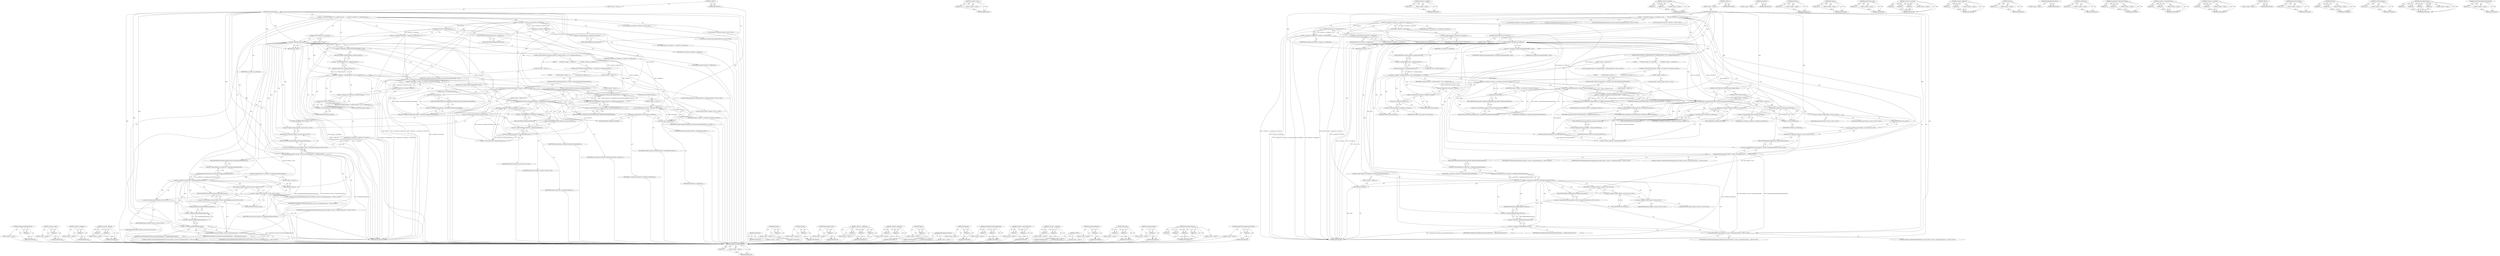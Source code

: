 digraph "compositedScrollingForFramesEnabled" {
vulnerable_237 [label=<(METHOD,rootBackgroundIsEntirelyFixed)>];
vulnerable_238 [label=<(PARAM,p1)>];
vulnerable_239 [label=<(BLOCK,&lt;empty&gt;,&lt;empty&gt;)>];
vulnerable_240 [label=<(METHOD_RETURN,ANY)>];
vulnerable_218 [label=<(METHOD,&lt;operator&gt;.minus)>];
vulnerable_219 [label=<(PARAM,p1)>];
vulnerable_220 [label=<(BLOCK,&lt;empty&gt;,&lt;empty&gt;)>];
vulnerable_221 [label=<(METHOD_RETURN,ANY)>];
vulnerable_175 [label=<(METHOD,&lt;operator&gt;.logicalNot)>];
vulnerable_176 [label=<(PARAM,p1)>];
vulnerable_177 [label=<(BLOCK,&lt;empty&gt;,&lt;empty&gt;)>];
vulnerable_178 [label=<(METHOD_RETURN,ANY)>];
vulnerable_196 [label=<(METHOD,&lt;operator&gt;.logicalOr)>];
vulnerable_197 [label=<(PARAM,p1)>];
vulnerable_198 [label=<(PARAM,p2)>];
vulnerable_199 [label=<(BLOCK,&lt;empty&gt;,&lt;empty&gt;)>];
vulnerable_200 [label=<(METHOD_RETURN,ANY)>];
vulnerable_6 [label=<(METHOD,&lt;global&gt;)<SUB>1</SUB>>];
vulnerable_7 [label=<(BLOCK,&lt;empty&gt;,&lt;empty&gt;)<SUB>1</SUB>>];
vulnerable_8 [label=<(METHOD,frameViewDidScroll)<SUB>1</SUB>>];
vulnerable_9 [label=<(BLOCK,{
    FrameView* frameView = m_renderView-&gt;fram...,{
    FrameView* frameView = m_renderView-&gt;fram...)<SUB>2</SUB>>];
vulnerable_10 [label="<(LOCAL,FrameView* frameView: FrameView*)<SUB>3</SUB>>"];
vulnerable_11 [label=<(&lt;operator&gt;.assignment,* frameView = m_renderView-&gt;frameView())<SUB>3</SUB>>];
vulnerable_12 [label=<(IDENTIFIER,frameView,* frameView = m_renderView-&gt;frameView())<SUB>3</SUB>>];
vulnerable_13 [label=<(frameView,m_renderView-&gt;frameView())<SUB>3</SUB>>];
vulnerable_14 [label=<(&lt;operator&gt;.indirectFieldAccess,m_renderView-&gt;frameView)<SUB>3</SUB>>];
vulnerable_15 [label=<(IDENTIFIER,m_renderView,m_renderView-&gt;frameView())<SUB>3</SUB>>];
vulnerable_16 [label=<(FIELD_IDENTIFIER,frameView,frameView)<SUB>3</SUB>>];
vulnerable_17 [label="<(LOCAL,IntPoint scrollPosition: IntPoint)<SUB>4</SUB>>"];
vulnerable_18 [label=<(&lt;operator&gt;.assignment,scrollPosition = frameView-&gt;scrollPosition())<SUB>4</SUB>>];
vulnerable_19 [label=<(IDENTIFIER,scrollPosition,scrollPosition = frameView-&gt;scrollPosition())<SUB>4</SUB>>];
vulnerable_20 [label=<(scrollPosition,frameView-&gt;scrollPosition())<SUB>4</SUB>>];
vulnerable_21 [label=<(&lt;operator&gt;.indirectFieldAccess,frameView-&gt;scrollPosition)<SUB>4</SUB>>];
vulnerable_22 [label=<(IDENTIFIER,frameView,frameView-&gt;scrollPosition())<SUB>4</SUB>>];
vulnerable_23 [label=<(FIELD_IDENTIFIER,scrollPosition,scrollPosition)<SUB>4</SUB>>];
vulnerable_24 [label=<(CONTROL_STRUCTURE,IF,if (!m_scrollLayer))<SUB>6</SUB>>];
vulnerable_25 [label=<(&lt;operator&gt;.logicalNot,!m_scrollLayer)<SUB>6</SUB>>];
vulnerable_26 [label=<(IDENTIFIER,m_scrollLayer,!m_scrollLayer)<SUB>6</SUB>>];
vulnerable_27 [label=<(BLOCK,&lt;empty&gt;,&lt;empty&gt;)<SUB>7</SUB>>];
vulnerable_28 [label=<(RETURN,return;,return;)<SUB>7</SUB>>];
vulnerable_29 [label="<(LOCAL,bool scrollingCoordinatorHandlesOffset: bool)<SUB>9</SUB>>"];
vulnerable_30 [label=<(&lt;operator&gt;.assignment,scrollingCoordinatorHandlesOffset = false)<SUB>9</SUB>>];
vulnerable_31 [label=<(IDENTIFIER,scrollingCoordinatorHandlesOffset,scrollingCoordinatorHandlesOffset = false)<SUB>9</SUB>>];
vulnerable_32 [label=<(LITERAL,false,scrollingCoordinatorHandlesOffset = false)<SUB>9</SUB>>];
vulnerable_33 [label=<(CONTROL_STRUCTURE,IF,if (ScrollingCoordinator* scrollingCoordinator = this-&gt;scrollingCoordinator()))<SUB>10</SUB>>];
vulnerable_34 [label=<(BLOCK,&lt;empty&gt;,&lt;empty&gt;)<SUB>10</SUB>>];
vulnerable_35 [label="<(LOCAL,ScrollingCoordinator* scrollingCoordinator: ScrollingCoordinator*)<SUB>10</SUB>>"];
vulnerable_36 [label=<(&lt;operator&gt;.assignment,* scrollingCoordinator = this-&gt;scrollingCoordin...)<SUB>10</SUB>>];
vulnerable_37 [label=<(IDENTIFIER,scrollingCoordinator,* scrollingCoordinator = this-&gt;scrollingCoordin...)<SUB>10</SUB>>];
vulnerable_38 [label=<(scrollingCoordinator,this-&gt;scrollingCoordinator())<SUB>10</SUB>>];
vulnerable_39 [label=<(&lt;operator&gt;.indirectFieldAccess,this-&gt;scrollingCoordinator)<SUB>10</SUB>>];
vulnerable_40 [label=<(LITERAL,this,this-&gt;scrollingCoordinator())<SUB>10</SUB>>];
vulnerable_41 [label=<(FIELD_IDENTIFIER,scrollingCoordinator,scrollingCoordinator)<SUB>10</SUB>>];
vulnerable_42 [label=<(BLOCK,{
        if (Settings* settings = m_renderView...,{
        if (Settings* settings = m_renderView...)<SUB>10</SUB>>];
vulnerable_43 [label=<(CONTROL_STRUCTURE,IF,if (Settings* settings = m_renderView-&gt;document().settings()))<SUB>11</SUB>>];
vulnerable_44 [label=<(BLOCK,&lt;empty&gt;,&lt;empty&gt;)<SUB>11</SUB>>];
vulnerable_45 [label="<(LOCAL,Settings* settings: Settings*)<SUB>11</SUB>>"];
vulnerable_46 [label=<(&lt;operator&gt;.assignment,* settings = m_renderView-&gt;document().settings())<SUB>11</SUB>>];
vulnerable_47 [label=<(IDENTIFIER,settings,* settings = m_renderView-&gt;document().settings())<SUB>11</SUB>>];
vulnerable_48 [label=<(settings,m_renderView-&gt;document().settings())<SUB>11</SUB>>];
vulnerable_49 [label=<(&lt;operator&gt;.fieldAccess,m_renderView-&gt;document().settings)<SUB>11</SUB>>];
vulnerable_50 [label=<(document,m_renderView-&gt;document())<SUB>11</SUB>>];
vulnerable_51 [label=<(&lt;operator&gt;.indirectFieldAccess,m_renderView-&gt;document)<SUB>11</SUB>>];
vulnerable_52 [label=<(IDENTIFIER,m_renderView,m_renderView-&gt;document())<SUB>11</SUB>>];
vulnerable_53 [label=<(FIELD_IDENTIFIER,document,document)<SUB>11</SUB>>];
vulnerable_54 [label=<(FIELD_IDENTIFIER,settings,settings)<SUB>11</SUB>>];
vulnerable_55 [label=<(BLOCK,{
            if (isMainFrame() || settings-&gt;co...,{
            if (isMainFrame() || settings-&gt;co...)<SUB>11</SUB>>];
vulnerable_56 [label=<(CONTROL_STRUCTURE,IF,if (isMainFrame() || settings-&gt;compositedScrollingForFramesEnabled()))<SUB>12</SUB>>];
vulnerable_57 [label=<(&lt;operator&gt;.logicalOr,isMainFrame() || settings-&gt;compositedScrollingF...)<SUB>12</SUB>>];
vulnerable_58 [label=<(isMainFrame,isMainFrame())<SUB>12</SUB>>];
vulnerable_59 [label=<(compositedScrollingForFramesEnabled,settings-&gt;compositedScrollingForFramesEnabled())<SUB>12</SUB>>];
vulnerable_60 [label=<(&lt;operator&gt;.indirectFieldAccess,settings-&gt;compositedScrollingForFramesEnabled)<SUB>12</SUB>>];
vulnerable_61 [label=<(IDENTIFIER,settings,settings-&gt;compositedScrollingForFramesEnabled())<SUB>12</SUB>>];
vulnerable_62 [label=<(FIELD_IDENTIFIER,compositedScrollingForFramesEnabled,compositedScrollingForFramesEnabled)<SUB>12</SUB>>];
vulnerable_63 [label=<(BLOCK,&lt;empty&gt;,&lt;empty&gt;)<SUB>13</SUB>>];
vulnerable_64 [label=<(&lt;operator&gt;.assignment,scrollingCoordinatorHandlesOffset = scrollingCo...)<SUB>13</SUB>>];
vulnerable_65 [label=<(IDENTIFIER,scrollingCoordinatorHandlesOffset,scrollingCoordinatorHandlesOffset = scrollingCo...)<SUB>13</SUB>>];
vulnerable_66 [label=<(scrollableAreaScrollLayerDidChange,scrollingCoordinator-&gt;scrollableAreaScrollLayer...)<SUB>13</SUB>>];
vulnerable_67 [label=<(&lt;operator&gt;.indirectFieldAccess,scrollingCoordinator-&gt;scrollableAreaScrollLayer...)<SUB>13</SUB>>];
vulnerable_68 [label=<(IDENTIFIER,scrollingCoordinator,scrollingCoordinator-&gt;scrollableAreaScrollLayer...)<SUB>13</SUB>>];
vulnerable_69 [label=<(FIELD_IDENTIFIER,scrollableAreaScrollLayerDidChange,scrollableAreaScrollLayerDidChange)<SUB>13</SUB>>];
vulnerable_70 [label=<(IDENTIFIER,frameView,scrollingCoordinator-&gt;scrollableAreaScrollLayer...)<SUB>13</SUB>>];
vulnerable_71 [label=<(CONTROL_STRUCTURE,IF,if (scrollingCoordinatorHandlesOffset))<SUB>17</SUB>>];
vulnerable_72 [label=<(IDENTIFIER,scrollingCoordinatorHandlesOffset,if (scrollingCoordinatorHandlesOffset))<SUB>17</SUB>>];
vulnerable_73 [label=<(BLOCK,&lt;empty&gt;,&lt;empty&gt;)<SUB>18</SUB>>];
vulnerable_74 [label=<(setPosition,m_scrollLayer-&gt;setPosition(-frameView-&gt;minimumS...)<SUB>18</SUB>>];
vulnerable_75 [label=<(&lt;operator&gt;.indirectFieldAccess,m_scrollLayer-&gt;setPosition)<SUB>18</SUB>>];
vulnerable_76 [label=<(IDENTIFIER,m_scrollLayer,m_scrollLayer-&gt;setPosition(-frameView-&gt;minimumS...)<SUB>18</SUB>>];
vulnerable_77 [label=<(FIELD_IDENTIFIER,setPosition,setPosition)<SUB>18</SUB>>];
vulnerable_78 [label=<(&lt;operator&gt;.minus,-frameView-&gt;minimumScrollPosition())<SUB>18</SUB>>];
vulnerable_79 [label=<(minimumScrollPosition,frameView-&gt;minimumScrollPosition())<SUB>18</SUB>>];
vulnerable_80 [label=<(&lt;operator&gt;.indirectFieldAccess,frameView-&gt;minimumScrollPosition)<SUB>18</SUB>>];
vulnerable_81 [label=<(IDENTIFIER,frameView,frameView-&gt;minimumScrollPosition())<SUB>18</SUB>>];
vulnerable_82 [label=<(FIELD_IDENTIFIER,minimumScrollPosition,minimumScrollPosition)<SUB>18</SUB>>];
vulnerable_83 [label=<(CONTROL_STRUCTURE,ELSE,else)<SUB>20</SUB>>];
vulnerable_84 [label=<(BLOCK,&lt;empty&gt;,&lt;empty&gt;)<SUB>20</SUB>>];
vulnerable_85 [label=<(setPosition,m_scrollLayer-&gt;setPosition(-scrollPosition))<SUB>20</SUB>>];
vulnerable_86 [label=<(&lt;operator&gt;.indirectFieldAccess,m_scrollLayer-&gt;setPosition)<SUB>20</SUB>>];
vulnerable_87 [label=<(IDENTIFIER,m_scrollLayer,m_scrollLayer-&gt;setPosition(-scrollPosition))<SUB>20</SUB>>];
vulnerable_88 [label=<(FIELD_IDENTIFIER,setPosition,setPosition)<SUB>20</SUB>>];
vulnerable_89 [label=<(&lt;operator&gt;.minus,-scrollPosition)<SUB>20</SUB>>];
vulnerable_90 [label=<(IDENTIFIER,scrollPosition,-scrollPosition)<SUB>20</SUB>>];
vulnerable_91 [label="<(histogramEnumeration,blink::Platform::current()-&gt;histogramEnumeratio...)<SUB>23</SUB>>"];
vulnerable_92 [label="<(&lt;operator&gt;.indirectFieldAccess,blink::Platform::current()-&gt;histogramEnumeration)<SUB>23</SUB>>"];
vulnerable_93 [label="<(blink.Platform.current,blink::Platform::current())<SUB>23</SUB>>"];
vulnerable_94 [label="<(&lt;operator&gt;.fieldAccess,blink::Platform::current)<SUB>23</SUB>>"];
vulnerable_95 [label="<(&lt;operator&gt;.fieldAccess,blink::Platform)<SUB>23</SUB>>"];
vulnerable_96 [label="<(IDENTIFIER,blink,blink::Platform::current())<SUB>23</SUB>>"];
vulnerable_97 [label="<(IDENTIFIER,Platform,blink::Platform::current())<SUB>23</SUB>>"];
vulnerable_98 [label=<(FIELD_IDENTIFIER,current,current)<SUB>23</SUB>>];
vulnerable_99 [label=<(FIELD_IDENTIFIER,histogramEnumeration,histogramEnumeration)<SUB>23</SUB>>];
vulnerable_100 [label="<(LITERAL,&quot;Renderer.AcceleratedFixedRootBackground&quot;,blink::Platform::current()-&gt;histogramEnumeratio...)<SUB>23</SUB>>"];
vulnerable_101 [label="<(IDENTIFIER,ScrolledMainFrameBucket,blink::Platform::current()-&gt;histogramEnumeratio...)<SUB>24</SUB>>"];
vulnerable_102 [label="<(IDENTIFIER,AcceleratedFixedRootBackgroundHistogramMax,blink::Platform::current()-&gt;histogramEnumeratio...)<SUB>25</SUB>>"];
vulnerable_103 [label=<(CONTROL_STRUCTURE,IF,if (!m_renderView-&gt;rootBackgroundIsEntirelyFixed()))<SUB>27</SUB>>];
vulnerable_104 [label=<(&lt;operator&gt;.logicalNot,!m_renderView-&gt;rootBackgroundIsEntirelyFixed())<SUB>27</SUB>>];
vulnerable_105 [label=<(rootBackgroundIsEntirelyFixed,m_renderView-&gt;rootBackgroundIsEntirelyFixed())<SUB>27</SUB>>];
vulnerable_106 [label=<(&lt;operator&gt;.indirectFieldAccess,m_renderView-&gt;rootBackgroundIsEntirelyFixed)<SUB>27</SUB>>];
vulnerable_107 [label=<(IDENTIFIER,m_renderView,m_renderView-&gt;rootBackgroundIsEntirelyFixed())<SUB>27</SUB>>];
vulnerable_108 [label=<(FIELD_IDENTIFIER,rootBackgroundIsEntirelyFixed,rootBackgroundIsEntirelyFixed)<SUB>27</SUB>>];
vulnerable_109 [label=<(BLOCK,&lt;empty&gt;,&lt;empty&gt;)<SUB>28</SUB>>];
vulnerable_110 [label=<(RETURN,return;,return;)<SUB>28</SUB>>];
vulnerable_111 [label="<(histogramEnumeration,blink::Platform::current()-&gt;histogramEnumeratio...)<SUB>30</SUB>>"];
vulnerable_112 [label="<(&lt;operator&gt;.indirectFieldAccess,blink::Platform::current()-&gt;histogramEnumeration)<SUB>30</SUB>>"];
vulnerable_113 [label="<(blink.Platform.current,blink::Platform::current())<SUB>30</SUB>>"];
vulnerable_114 [label="<(&lt;operator&gt;.fieldAccess,blink::Platform::current)<SUB>30</SUB>>"];
vulnerable_115 [label="<(&lt;operator&gt;.fieldAccess,blink::Platform)<SUB>30</SUB>>"];
vulnerable_116 [label="<(IDENTIFIER,blink,blink::Platform::current())<SUB>30</SUB>>"];
vulnerable_117 [label="<(IDENTIFIER,Platform,blink::Platform::current())<SUB>30</SUB>>"];
vulnerable_118 [label=<(FIELD_IDENTIFIER,current,current)<SUB>30</SUB>>];
vulnerable_119 [label=<(FIELD_IDENTIFIER,histogramEnumeration,histogramEnumeration)<SUB>30</SUB>>];
vulnerable_120 [label="<(LITERAL,&quot;Renderer.AcceleratedFixedRootBackground&quot;,blink::Platform::current()-&gt;histogramEnumeratio...)<SUB>30</SUB>>"];
vulnerable_121 [label=<(&lt;operator&gt;.conditional,!!fixedRootBackgroundLayer()
             ? Scr...)<SUB>31</SUB>>];
vulnerable_122 [label=<(&lt;operator&gt;.logicalNot,!!fixedRootBackgroundLayer())<SUB>31</SUB>>];
vulnerable_123 [label=<(&lt;operator&gt;.logicalNot,!fixedRootBackgroundLayer())<SUB>31</SUB>>];
vulnerable_124 [label=<(fixedRootBackgroundLayer,fixedRootBackgroundLayer())<SUB>31</SUB>>];
vulnerable_125 [label=<(IDENTIFIER,ScrolledMainFrameWithAcceleratedFixedRootBackgr...,!!fixedRootBackgroundLayer()
             ? Scr...)<SUB>32</SUB>>];
vulnerable_126 [label=<(IDENTIFIER,ScrolledMainFrameWithUnacceleratedFixedRootBack...,!!fixedRootBackgroundLayer()
             ? Scr...)<SUB>33</SUB>>];
vulnerable_127 [label="<(IDENTIFIER,AcceleratedFixedRootBackgroundHistogramMax,blink::Platform::current()-&gt;histogramEnumeratio...)<SUB>34</SUB>>"];
vulnerable_128 [label=<(METHOD_RETURN,void)<SUB>1</SUB>>];
vulnerable_130 [label=<(METHOD_RETURN,ANY)<SUB>1</SUB>>];
vulnerable_201 [label=<(METHOD,isMainFrame)>];
vulnerable_202 [label=<(BLOCK,&lt;empty&gt;,&lt;empty&gt;)>];
vulnerable_203 [label=<(METHOD_RETURN,ANY)>];
vulnerable_162 [label=<(METHOD,frameView)>];
vulnerable_163 [label=<(PARAM,p1)>];
vulnerable_164 [label=<(BLOCK,&lt;empty&gt;,&lt;empty&gt;)>];
vulnerable_165 [label=<(METHOD_RETURN,ANY)>];
vulnerable_192 [label=<(METHOD,document)>];
vulnerable_193 [label=<(PARAM,p1)>];
vulnerable_194 [label=<(BLOCK,&lt;empty&gt;,&lt;empty&gt;)>];
vulnerable_195 [label=<(METHOD_RETURN,ANY)>];
vulnerable_233 [label=<(METHOD,blink.Platform.current)>];
vulnerable_234 [label=<(PARAM,p1)>];
vulnerable_235 [label=<(BLOCK,&lt;empty&gt;,&lt;empty&gt;)>];
vulnerable_236 [label=<(METHOD_RETURN,ANY)>];
vulnerable_241 [label=<(METHOD,&lt;operator&gt;.conditional)>];
vulnerable_242 [label=<(PARAM,p1)>];
vulnerable_243 [label=<(PARAM,p2)>];
vulnerable_244 [label=<(PARAM,p3)>];
vulnerable_245 [label=<(BLOCK,&lt;empty&gt;,&lt;empty&gt;)>];
vulnerable_246 [label=<(METHOD_RETURN,ANY)>];
vulnerable_187 [label=<(METHOD,&lt;operator&gt;.fieldAccess)>];
vulnerable_188 [label=<(PARAM,p1)>];
vulnerable_189 [label=<(PARAM,p2)>];
vulnerable_190 [label=<(BLOCK,&lt;empty&gt;,&lt;empty&gt;)>];
vulnerable_191 [label=<(METHOD_RETURN,ANY)>];
vulnerable_183 [label=<(METHOD,settings)>];
vulnerable_184 [label=<(PARAM,p1)>];
vulnerable_185 [label=<(BLOCK,&lt;empty&gt;,&lt;empty&gt;)>];
vulnerable_186 [label=<(METHOD_RETURN,ANY)>];
vulnerable_247 [label=<(METHOD,fixedRootBackgroundLayer)>];
vulnerable_248 [label=<(BLOCK,&lt;empty&gt;,&lt;empty&gt;)>];
vulnerable_249 [label=<(METHOD_RETURN,ANY)>];
vulnerable_171 [label=<(METHOD,scrollPosition)>];
vulnerable_172 [label=<(PARAM,p1)>];
vulnerable_173 [label=<(BLOCK,&lt;empty&gt;,&lt;empty&gt;)>];
vulnerable_174 [label=<(METHOD_RETURN,ANY)>];
vulnerable_208 [label=<(METHOD,scrollableAreaScrollLayerDidChange)>];
vulnerable_209 [label=<(PARAM,p1)>];
vulnerable_210 [label=<(PARAM,p2)>];
vulnerable_211 [label=<(BLOCK,&lt;empty&gt;,&lt;empty&gt;)>];
vulnerable_212 [label=<(METHOD_RETURN,ANY)>];
vulnerable_166 [label=<(METHOD,&lt;operator&gt;.indirectFieldAccess)>];
vulnerable_167 [label=<(PARAM,p1)>];
vulnerable_168 [label=<(PARAM,p2)>];
vulnerable_169 [label=<(BLOCK,&lt;empty&gt;,&lt;empty&gt;)>];
vulnerable_170 [label=<(METHOD_RETURN,ANY)>];
vulnerable_157 [label=<(METHOD,&lt;operator&gt;.assignment)>];
vulnerable_158 [label=<(PARAM,p1)>];
vulnerable_159 [label=<(PARAM,p2)>];
vulnerable_160 [label=<(BLOCK,&lt;empty&gt;,&lt;empty&gt;)>];
vulnerable_161 [label=<(METHOD_RETURN,ANY)>];
vulnerable_151 [label=<(METHOD,&lt;global&gt;)<SUB>1</SUB>>];
vulnerable_152 [label=<(BLOCK,&lt;empty&gt;,&lt;empty&gt;)>];
vulnerable_153 [label=<(METHOD_RETURN,ANY)>];
vulnerable_222 [label=<(METHOD,minimumScrollPosition)>];
vulnerable_223 [label=<(PARAM,p1)>];
vulnerable_224 [label=<(BLOCK,&lt;empty&gt;,&lt;empty&gt;)>];
vulnerable_225 [label=<(METHOD_RETURN,ANY)>];
vulnerable_213 [label=<(METHOD,setPosition)>];
vulnerable_214 [label=<(PARAM,p1)>];
vulnerable_215 [label=<(PARAM,p2)>];
vulnerable_216 [label=<(BLOCK,&lt;empty&gt;,&lt;empty&gt;)>];
vulnerable_217 [label=<(METHOD_RETURN,ANY)>];
vulnerable_179 [label=<(METHOD,scrollingCoordinator)>];
vulnerable_180 [label=<(PARAM,p1)>];
vulnerable_181 [label=<(BLOCK,&lt;empty&gt;,&lt;empty&gt;)>];
vulnerable_182 [label=<(METHOD_RETURN,ANY)>];
vulnerable_226 [label=<(METHOD,histogramEnumeration)>];
vulnerable_227 [label=<(PARAM,p1)>];
vulnerable_228 [label=<(PARAM,p2)>];
vulnerable_229 [label=<(PARAM,p3)>];
vulnerable_230 [label=<(PARAM,p4)>];
vulnerable_231 [label=<(BLOCK,&lt;empty&gt;,&lt;empty&gt;)>];
vulnerable_232 [label=<(METHOD_RETURN,ANY)>];
vulnerable_204 [label=<(METHOD,compositedScrollingForFramesEnabled)>];
vulnerable_205 [label=<(PARAM,p1)>];
vulnerable_206 [label=<(BLOCK,&lt;empty&gt;,&lt;empty&gt;)>];
vulnerable_207 [label=<(METHOD_RETURN,ANY)>];
fixed_240 [label=<(METHOD,rootBackgroundIsEntirelyFixed)>];
fixed_241 [label=<(PARAM,p1)>];
fixed_242 [label=<(BLOCK,&lt;empty&gt;,&lt;empty&gt;)>];
fixed_243 [label=<(METHOD_RETURN,ANY)>];
fixed_221 [label=<(METHOD,&lt;operator&gt;.minus)>];
fixed_222 [label=<(PARAM,p1)>];
fixed_223 [label=<(BLOCK,&lt;empty&gt;,&lt;empty&gt;)>];
fixed_224 [label=<(METHOD_RETURN,ANY)>];
fixed_178 [label=<(METHOD,&lt;operator&gt;.logicalNot)>];
fixed_179 [label=<(PARAM,p1)>];
fixed_180 [label=<(BLOCK,&lt;empty&gt;,&lt;empty&gt;)>];
fixed_181 [label=<(METHOD_RETURN,ANY)>];
fixed_199 [label=<(METHOD,&lt;operator&gt;.logicalOr)>];
fixed_200 [label=<(PARAM,p1)>];
fixed_201 [label=<(PARAM,p2)>];
fixed_202 [label=<(BLOCK,&lt;empty&gt;,&lt;empty&gt;)>];
fixed_203 [label=<(METHOD_RETURN,ANY)>];
fixed_6 [label=<(METHOD,&lt;global&gt;)<SUB>1</SUB>>];
fixed_7 [label=<(BLOCK,&lt;empty&gt;,&lt;empty&gt;)<SUB>1</SUB>>];
fixed_8 [label=<(METHOD,frameViewDidScroll)<SUB>1</SUB>>];
fixed_9 [label=<(BLOCK,{
    FrameView* frameView = m_renderView-&gt;fram...,{
    FrameView* frameView = m_renderView-&gt;fram...)<SUB>2</SUB>>];
fixed_10 [label="<(LOCAL,FrameView* frameView: FrameView*)<SUB>3</SUB>>"];
fixed_11 [label=<(&lt;operator&gt;.assignment,* frameView = m_renderView-&gt;frameView())<SUB>3</SUB>>];
fixed_12 [label=<(IDENTIFIER,frameView,* frameView = m_renderView-&gt;frameView())<SUB>3</SUB>>];
fixed_13 [label=<(frameView,m_renderView-&gt;frameView())<SUB>3</SUB>>];
fixed_14 [label=<(&lt;operator&gt;.indirectFieldAccess,m_renderView-&gt;frameView)<SUB>3</SUB>>];
fixed_15 [label=<(IDENTIFIER,m_renderView,m_renderView-&gt;frameView())<SUB>3</SUB>>];
fixed_16 [label=<(FIELD_IDENTIFIER,frameView,frameView)<SUB>3</SUB>>];
fixed_17 [label="<(LOCAL,IntPoint scrollPosition: IntPoint)<SUB>4</SUB>>"];
fixed_18 [label=<(&lt;operator&gt;.assignment,scrollPosition = frameView-&gt;scrollPosition())<SUB>4</SUB>>];
fixed_19 [label=<(IDENTIFIER,scrollPosition,scrollPosition = frameView-&gt;scrollPosition())<SUB>4</SUB>>];
fixed_20 [label=<(scrollPosition,frameView-&gt;scrollPosition())<SUB>4</SUB>>];
fixed_21 [label=<(&lt;operator&gt;.indirectFieldAccess,frameView-&gt;scrollPosition)<SUB>4</SUB>>];
fixed_22 [label=<(IDENTIFIER,frameView,frameView-&gt;scrollPosition())<SUB>4</SUB>>];
fixed_23 [label=<(FIELD_IDENTIFIER,scrollPosition,scrollPosition)<SUB>4</SUB>>];
fixed_24 [label=<(CONTROL_STRUCTURE,IF,if (!m_scrollLayer))<SUB>6</SUB>>];
fixed_25 [label=<(&lt;operator&gt;.logicalNot,!m_scrollLayer)<SUB>6</SUB>>];
fixed_26 [label=<(IDENTIFIER,m_scrollLayer,!m_scrollLayer)<SUB>6</SUB>>];
fixed_27 [label=<(BLOCK,&lt;empty&gt;,&lt;empty&gt;)<SUB>7</SUB>>];
fixed_28 [label=<(RETURN,return;,return;)<SUB>7</SUB>>];
fixed_29 [label="<(LOCAL,bool scrollingCoordinatorHandlesOffset: bool)<SUB>9</SUB>>"];
fixed_30 [label=<(&lt;operator&gt;.assignment,scrollingCoordinatorHandlesOffset = false)<SUB>9</SUB>>];
fixed_31 [label=<(IDENTIFIER,scrollingCoordinatorHandlesOffset,scrollingCoordinatorHandlesOffset = false)<SUB>9</SUB>>];
fixed_32 [label=<(LITERAL,false,scrollingCoordinatorHandlesOffset = false)<SUB>9</SUB>>];
fixed_33 [label=<(CONTROL_STRUCTURE,IF,if (ScrollingCoordinator* scrollingCoordinator = this-&gt;scrollingCoordinator()))<SUB>10</SUB>>];
fixed_34 [label=<(BLOCK,&lt;empty&gt;,&lt;empty&gt;)<SUB>10</SUB>>];
fixed_35 [label="<(LOCAL,ScrollingCoordinator* scrollingCoordinator: ScrollingCoordinator*)<SUB>10</SUB>>"];
fixed_36 [label=<(&lt;operator&gt;.assignment,* scrollingCoordinator = this-&gt;scrollingCoordin...)<SUB>10</SUB>>];
fixed_37 [label=<(IDENTIFIER,scrollingCoordinator,* scrollingCoordinator = this-&gt;scrollingCoordin...)<SUB>10</SUB>>];
fixed_38 [label=<(scrollingCoordinator,this-&gt;scrollingCoordinator())<SUB>10</SUB>>];
fixed_39 [label=<(&lt;operator&gt;.indirectFieldAccess,this-&gt;scrollingCoordinator)<SUB>10</SUB>>];
fixed_40 [label=<(LITERAL,this,this-&gt;scrollingCoordinator())<SUB>10</SUB>>];
fixed_41 [label=<(FIELD_IDENTIFIER,scrollingCoordinator,scrollingCoordinator)<SUB>10</SUB>>];
fixed_42 [label=<(BLOCK,{
        if (Settings* settings = m_renderView...,{
        if (Settings* settings = m_renderView...)<SUB>10</SUB>>];
fixed_43 [label=<(CONTROL_STRUCTURE,IF,if (Settings* settings = m_renderView-&gt;document().settings()))<SUB>11</SUB>>];
fixed_44 [label=<(BLOCK,&lt;empty&gt;,&lt;empty&gt;)<SUB>11</SUB>>];
fixed_45 [label="<(LOCAL,Settings* settings: Settings*)<SUB>11</SUB>>"];
fixed_46 [label=<(&lt;operator&gt;.assignment,* settings = m_renderView-&gt;document().settings())<SUB>11</SUB>>];
fixed_47 [label=<(IDENTIFIER,settings,* settings = m_renderView-&gt;document().settings())<SUB>11</SUB>>];
fixed_48 [label=<(settings,m_renderView-&gt;document().settings())<SUB>11</SUB>>];
fixed_49 [label=<(&lt;operator&gt;.fieldAccess,m_renderView-&gt;document().settings)<SUB>11</SUB>>];
fixed_50 [label=<(document,m_renderView-&gt;document())<SUB>11</SUB>>];
fixed_51 [label=<(&lt;operator&gt;.indirectFieldAccess,m_renderView-&gt;document)<SUB>11</SUB>>];
fixed_52 [label=<(IDENTIFIER,m_renderView,m_renderView-&gt;document())<SUB>11</SUB>>];
fixed_53 [label=<(FIELD_IDENTIFIER,document,document)<SUB>11</SUB>>];
fixed_54 [label=<(FIELD_IDENTIFIER,settings,settings)<SUB>11</SUB>>];
fixed_55 [label=<(BLOCK,{
            if (isMainFrame() || settings-&gt;co...,{
            if (isMainFrame() || settings-&gt;co...)<SUB>11</SUB>>];
fixed_56 [label=<(CONTROL_STRUCTURE,IF,if (isMainFrame() || settings-&gt;compositedScrollingForFramesEnabled()))<SUB>12</SUB>>];
fixed_57 [label=<(&lt;operator&gt;.logicalOr,isMainFrame() || settings-&gt;compositedScrollingF...)<SUB>12</SUB>>];
fixed_58 [label=<(isMainFrame,isMainFrame())<SUB>12</SUB>>];
fixed_59 [label=<(compositedScrollingForFramesEnabled,settings-&gt;compositedScrollingForFramesEnabled())<SUB>12</SUB>>];
fixed_60 [label=<(&lt;operator&gt;.indirectFieldAccess,settings-&gt;compositedScrollingForFramesEnabled)<SUB>12</SUB>>];
fixed_61 [label=<(IDENTIFIER,settings,settings-&gt;compositedScrollingForFramesEnabled())<SUB>12</SUB>>];
fixed_62 [label=<(FIELD_IDENTIFIER,compositedScrollingForFramesEnabled,compositedScrollingForFramesEnabled)<SUB>12</SUB>>];
fixed_63 [label=<(BLOCK,&lt;empty&gt;,&lt;empty&gt;)<SUB>13</SUB>>];
fixed_64 [label=<(&lt;operator&gt;.assignment,scrollingCoordinatorHandlesOffset = scrollingCo...)<SUB>13</SUB>>];
fixed_65 [label=<(IDENTIFIER,scrollingCoordinatorHandlesOffset,scrollingCoordinatorHandlesOffset = scrollingCo...)<SUB>13</SUB>>];
fixed_66 [label=<(scrollableAreaScrollLayerDidChange,scrollingCoordinator-&gt;scrollableAreaScrollLayer...)<SUB>13</SUB>>];
fixed_67 [label=<(&lt;operator&gt;.indirectFieldAccess,scrollingCoordinator-&gt;scrollableAreaScrollLayer...)<SUB>13</SUB>>];
fixed_68 [label=<(IDENTIFIER,scrollingCoordinator,scrollingCoordinator-&gt;scrollableAreaScrollLayer...)<SUB>13</SUB>>];
fixed_69 [label=<(FIELD_IDENTIFIER,scrollableAreaScrollLayerDidChange,scrollableAreaScrollLayerDidChange)<SUB>13</SUB>>];
fixed_70 [label=<(IDENTIFIER,frameView,scrollingCoordinator-&gt;scrollableAreaScrollLayer...)<SUB>13</SUB>>];
fixed_71 [label=<(CONTROL_STRUCTURE,IF,if (scrollingCoordinatorHandlesOffset))<SUB>17</SUB>>];
fixed_72 [label=<(IDENTIFIER,scrollingCoordinatorHandlesOffset,if (scrollingCoordinatorHandlesOffset))<SUB>17</SUB>>];
fixed_73 [label=<(BLOCK,&lt;empty&gt;,&lt;empty&gt;)<SUB>18</SUB>>];
fixed_74 [label=<(setPosition,m_scrollLayer-&gt;setPosition(-frameView-&gt;minimumS...)<SUB>18</SUB>>];
fixed_75 [label=<(&lt;operator&gt;.indirectFieldAccess,m_scrollLayer-&gt;setPosition)<SUB>18</SUB>>];
fixed_76 [label=<(IDENTIFIER,m_scrollLayer,m_scrollLayer-&gt;setPosition(-frameView-&gt;minimumS...)<SUB>18</SUB>>];
fixed_77 [label=<(FIELD_IDENTIFIER,setPosition,setPosition)<SUB>18</SUB>>];
fixed_78 [label=<(&lt;operator&gt;.minus,-frameView-&gt;minimumScrollPosition())<SUB>18</SUB>>];
fixed_79 [label=<(minimumScrollPosition,frameView-&gt;minimumScrollPosition())<SUB>18</SUB>>];
fixed_80 [label=<(&lt;operator&gt;.indirectFieldAccess,frameView-&gt;minimumScrollPosition)<SUB>18</SUB>>];
fixed_81 [label=<(IDENTIFIER,frameView,frameView-&gt;minimumScrollPosition())<SUB>18</SUB>>];
fixed_82 [label=<(FIELD_IDENTIFIER,minimumScrollPosition,minimumScrollPosition)<SUB>18</SUB>>];
fixed_83 [label=<(CONTROL_STRUCTURE,ELSE,else)<SUB>20</SUB>>];
fixed_84 [label=<(BLOCK,&lt;empty&gt;,&lt;empty&gt;)<SUB>20</SUB>>];
fixed_85 [label=<(setPosition,m_scrollLayer-&gt;setPosition(-scrollPosition))<SUB>20</SUB>>];
fixed_86 [label=<(&lt;operator&gt;.indirectFieldAccess,m_scrollLayer-&gt;setPosition)<SUB>20</SUB>>];
fixed_87 [label=<(IDENTIFIER,m_scrollLayer,m_scrollLayer-&gt;setPosition(-scrollPosition))<SUB>20</SUB>>];
fixed_88 [label=<(FIELD_IDENTIFIER,setPosition,setPosition)<SUB>20</SUB>>];
fixed_89 [label=<(&lt;operator&gt;.minus,-scrollPosition)<SUB>20</SUB>>];
fixed_90 [label=<(IDENTIFIER,scrollPosition,-scrollPosition)<SUB>20</SUB>>];
fixed_91 [label="<(histogramEnumeration,blink::Platform::current()-&gt;histogramEnumeratio...)<SUB>23</SUB>>"];
fixed_92 [label="<(&lt;operator&gt;.indirectFieldAccess,blink::Platform::current()-&gt;histogramEnumeration)<SUB>23</SUB>>"];
fixed_93 [label="<(blink.Platform.current,blink::Platform::current())<SUB>23</SUB>>"];
fixed_94 [label="<(&lt;operator&gt;.fieldAccess,blink::Platform::current)<SUB>23</SUB>>"];
fixed_95 [label="<(&lt;operator&gt;.fieldAccess,blink::Platform)<SUB>23</SUB>>"];
fixed_96 [label="<(IDENTIFIER,blink,blink::Platform::current())<SUB>23</SUB>>"];
fixed_97 [label="<(IDENTIFIER,Platform,blink::Platform::current())<SUB>23</SUB>>"];
fixed_98 [label=<(FIELD_IDENTIFIER,current,current)<SUB>23</SUB>>];
fixed_99 [label=<(FIELD_IDENTIFIER,histogramEnumeration,histogramEnumeration)<SUB>23</SUB>>];
fixed_100 [label="<(LITERAL,&quot;Renderer.AcceleratedFixedRootBackground&quot;,blink::Platform::current()-&gt;histogramEnumeratio...)<SUB>23</SUB>>"];
fixed_101 [label="<(IDENTIFIER,ScrolledMainFrameBucket,blink::Platform::current()-&gt;histogramEnumeratio...)<SUB>24</SUB>>"];
fixed_102 [label="<(IDENTIFIER,AcceleratedFixedRootBackgroundHistogramMax,blink::Platform::current()-&gt;histogramEnumeratio...)<SUB>25</SUB>>"];
fixed_103 [label=<(CONTROL_STRUCTURE,IF,if (!m_renderView-&gt;rootBackgroundIsEntirelyFixed()))<SUB>27</SUB>>];
fixed_104 [label=<(&lt;operator&gt;.logicalNot,!m_renderView-&gt;rootBackgroundIsEntirelyFixed())<SUB>27</SUB>>];
fixed_105 [label=<(rootBackgroundIsEntirelyFixed,m_renderView-&gt;rootBackgroundIsEntirelyFixed())<SUB>27</SUB>>];
fixed_106 [label=<(&lt;operator&gt;.indirectFieldAccess,m_renderView-&gt;rootBackgroundIsEntirelyFixed)<SUB>27</SUB>>];
fixed_107 [label=<(IDENTIFIER,m_renderView,m_renderView-&gt;rootBackgroundIsEntirelyFixed())<SUB>27</SUB>>];
fixed_108 [label=<(FIELD_IDENTIFIER,rootBackgroundIsEntirelyFixed,rootBackgroundIsEntirelyFixed)<SUB>27</SUB>>];
fixed_109 [label=<(BLOCK,&lt;empty&gt;,&lt;empty&gt;)<SUB>28</SUB>>];
fixed_110 [label=<(RETURN,return;,return;)<SUB>28</SUB>>];
fixed_111 [label="<(LOCAL,DisableCompositingQueryAsserts disabler: DisableCompositingQueryAsserts)<SUB>32</SUB>>"];
fixed_112 [label="<(histogramEnumeration,blink::Platform::current()-&gt;histogramEnumeratio...)<SUB>34</SUB>>"];
fixed_113 [label="<(&lt;operator&gt;.indirectFieldAccess,blink::Platform::current()-&gt;histogramEnumeration)<SUB>34</SUB>>"];
fixed_114 [label="<(blink.Platform.current,blink::Platform::current())<SUB>34</SUB>>"];
fixed_115 [label="<(&lt;operator&gt;.fieldAccess,blink::Platform::current)<SUB>34</SUB>>"];
fixed_116 [label="<(&lt;operator&gt;.fieldAccess,blink::Platform)<SUB>34</SUB>>"];
fixed_117 [label="<(IDENTIFIER,blink,blink::Platform::current())<SUB>34</SUB>>"];
fixed_118 [label="<(IDENTIFIER,Platform,blink::Platform::current())<SUB>34</SUB>>"];
fixed_119 [label=<(FIELD_IDENTIFIER,current,current)<SUB>34</SUB>>];
fixed_120 [label=<(FIELD_IDENTIFIER,histogramEnumeration,histogramEnumeration)<SUB>34</SUB>>];
fixed_121 [label="<(LITERAL,&quot;Renderer.AcceleratedFixedRootBackground&quot;,blink::Platform::current()-&gt;histogramEnumeratio...)<SUB>34</SUB>>"];
fixed_122 [label=<(&lt;operator&gt;.conditional,!!fixedRootBackgroundLayer()
             ? Scr...)<SUB>35</SUB>>];
fixed_123 [label=<(&lt;operator&gt;.logicalNot,!!fixedRootBackgroundLayer())<SUB>35</SUB>>];
fixed_124 [label=<(&lt;operator&gt;.logicalNot,!fixedRootBackgroundLayer())<SUB>35</SUB>>];
fixed_125 [label=<(fixedRootBackgroundLayer,fixedRootBackgroundLayer())<SUB>35</SUB>>];
fixed_126 [label=<(IDENTIFIER,ScrolledMainFrameWithAcceleratedFixedRootBackgr...,!!fixedRootBackgroundLayer()
             ? Scr...)<SUB>36</SUB>>];
fixed_127 [label=<(IDENTIFIER,ScrolledMainFrameWithUnacceleratedFixedRootBack...,!!fixedRootBackgroundLayer()
             ? Scr...)<SUB>37</SUB>>];
fixed_128 [label="<(IDENTIFIER,AcceleratedFixedRootBackgroundHistogramMax,blink::Platform::current()-&gt;histogramEnumeratio...)<SUB>38</SUB>>"];
fixed_129 [label=<(METHOD_RETURN,void)<SUB>1</SUB>>];
fixed_131 [label=<(METHOD_RETURN,ANY)<SUB>1</SUB>>];
fixed_204 [label=<(METHOD,isMainFrame)>];
fixed_205 [label=<(BLOCK,&lt;empty&gt;,&lt;empty&gt;)>];
fixed_206 [label=<(METHOD_RETURN,ANY)>];
fixed_165 [label=<(METHOD,frameView)>];
fixed_166 [label=<(PARAM,p1)>];
fixed_167 [label=<(BLOCK,&lt;empty&gt;,&lt;empty&gt;)>];
fixed_168 [label=<(METHOD_RETURN,ANY)>];
fixed_195 [label=<(METHOD,document)>];
fixed_196 [label=<(PARAM,p1)>];
fixed_197 [label=<(BLOCK,&lt;empty&gt;,&lt;empty&gt;)>];
fixed_198 [label=<(METHOD_RETURN,ANY)>];
fixed_236 [label=<(METHOD,blink.Platform.current)>];
fixed_237 [label=<(PARAM,p1)>];
fixed_238 [label=<(BLOCK,&lt;empty&gt;,&lt;empty&gt;)>];
fixed_239 [label=<(METHOD_RETURN,ANY)>];
fixed_244 [label=<(METHOD,&lt;operator&gt;.conditional)>];
fixed_245 [label=<(PARAM,p1)>];
fixed_246 [label=<(PARAM,p2)>];
fixed_247 [label=<(PARAM,p3)>];
fixed_248 [label=<(BLOCK,&lt;empty&gt;,&lt;empty&gt;)>];
fixed_249 [label=<(METHOD_RETURN,ANY)>];
fixed_190 [label=<(METHOD,&lt;operator&gt;.fieldAccess)>];
fixed_191 [label=<(PARAM,p1)>];
fixed_192 [label=<(PARAM,p2)>];
fixed_193 [label=<(BLOCK,&lt;empty&gt;,&lt;empty&gt;)>];
fixed_194 [label=<(METHOD_RETURN,ANY)>];
fixed_186 [label=<(METHOD,settings)>];
fixed_187 [label=<(PARAM,p1)>];
fixed_188 [label=<(BLOCK,&lt;empty&gt;,&lt;empty&gt;)>];
fixed_189 [label=<(METHOD_RETURN,ANY)>];
fixed_250 [label=<(METHOD,fixedRootBackgroundLayer)>];
fixed_251 [label=<(BLOCK,&lt;empty&gt;,&lt;empty&gt;)>];
fixed_252 [label=<(METHOD_RETURN,ANY)>];
fixed_174 [label=<(METHOD,scrollPosition)>];
fixed_175 [label=<(PARAM,p1)>];
fixed_176 [label=<(BLOCK,&lt;empty&gt;,&lt;empty&gt;)>];
fixed_177 [label=<(METHOD_RETURN,ANY)>];
fixed_211 [label=<(METHOD,scrollableAreaScrollLayerDidChange)>];
fixed_212 [label=<(PARAM,p1)>];
fixed_213 [label=<(PARAM,p2)>];
fixed_214 [label=<(BLOCK,&lt;empty&gt;,&lt;empty&gt;)>];
fixed_215 [label=<(METHOD_RETURN,ANY)>];
fixed_169 [label=<(METHOD,&lt;operator&gt;.indirectFieldAccess)>];
fixed_170 [label=<(PARAM,p1)>];
fixed_171 [label=<(PARAM,p2)>];
fixed_172 [label=<(BLOCK,&lt;empty&gt;,&lt;empty&gt;)>];
fixed_173 [label=<(METHOD_RETURN,ANY)>];
fixed_160 [label=<(METHOD,&lt;operator&gt;.assignment)>];
fixed_161 [label=<(PARAM,p1)>];
fixed_162 [label=<(PARAM,p2)>];
fixed_163 [label=<(BLOCK,&lt;empty&gt;,&lt;empty&gt;)>];
fixed_164 [label=<(METHOD_RETURN,ANY)>];
fixed_154 [label=<(METHOD,&lt;global&gt;)<SUB>1</SUB>>];
fixed_155 [label=<(BLOCK,&lt;empty&gt;,&lt;empty&gt;)>];
fixed_156 [label=<(METHOD_RETURN,ANY)>];
fixed_225 [label=<(METHOD,minimumScrollPosition)>];
fixed_226 [label=<(PARAM,p1)>];
fixed_227 [label=<(BLOCK,&lt;empty&gt;,&lt;empty&gt;)>];
fixed_228 [label=<(METHOD_RETURN,ANY)>];
fixed_216 [label=<(METHOD,setPosition)>];
fixed_217 [label=<(PARAM,p1)>];
fixed_218 [label=<(PARAM,p2)>];
fixed_219 [label=<(BLOCK,&lt;empty&gt;,&lt;empty&gt;)>];
fixed_220 [label=<(METHOD_RETURN,ANY)>];
fixed_182 [label=<(METHOD,scrollingCoordinator)>];
fixed_183 [label=<(PARAM,p1)>];
fixed_184 [label=<(BLOCK,&lt;empty&gt;,&lt;empty&gt;)>];
fixed_185 [label=<(METHOD_RETURN,ANY)>];
fixed_229 [label=<(METHOD,histogramEnumeration)>];
fixed_230 [label=<(PARAM,p1)>];
fixed_231 [label=<(PARAM,p2)>];
fixed_232 [label=<(PARAM,p3)>];
fixed_233 [label=<(PARAM,p4)>];
fixed_234 [label=<(BLOCK,&lt;empty&gt;,&lt;empty&gt;)>];
fixed_235 [label=<(METHOD_RETURN,ANY)>];
fixed_207 [label=<(METHOD,compositedScrollingForFramesEnabled)>];
fixed_208 [label=<(PARAM,p1)>];
fixed_209 [label=<(BLOCK,&lt;empty&gt;,&lt;empty&gt;)>];
fixed_210 [label=<(METHOD_RETURN,ANY)>];
vulnerable_237 -> vulnerable_238  [key=0, label="AST: "];
vulnerable_237 -> vulnerable_238  [key=1, label="DDG: "];
vulnerable_237 -> vulnerable_239  [key=0, label="AST: "];
vulnerable_237 -> vulnerable_240  [key=0, label="AST: "];
vulnerable_237 -> vulnerable_240  [key=1, label="CFG: "];
vulnerable_238 -> vulnerable_240  [key=0, label="DDG: p1"];
vulnerable_239 -> fixed_240  [key=0];
vulnerable_240 -> fixed_240  [key=0];
vulnerable_218 -> vulnerable_219  [key=0, label="AST: "];
vulnerable_218 -> vulnerable_219  [key=1, label="DDG: "];
vulnerable_218 -> vulnerable_220  [key=0, label="AST: "];
vulnerable_218 -> vulnerable_221  [key=0, label="AST: "];
vulnerable_218 -> vulnerable_221  [key=1, label="CFG: "];
vulnerable_219 -> vulnerable_221  [key=0, label="DDG: p1"];
vulnerable_220 -> fixed_240  [key=0];
vulnerable_221 -> fixed_240  [key=0];
vulnerable_175 -> vulnerable_176  [key=0, label="AST: "];
vulnerable_175 -> vulnerable_176  [key=1, label="DDG: "];
vulnerable_175 -> vulnerable_177  [key=0, label="AST: "];
vulnerable_175 -> vulnerable_178  [key=0, label="AST: "];
vulnerable_175 -> vulnerable_178  [key=1, label="CFG: "];
vulnerable_176 -> vulnerable_178  [key=0, label="DDG: p1"];
vulnerable_177 -> fixed_240  [key=0];
vulnerable_178 -> fixed_240  [key=0];
vulnerable_196 -> vulnerable_197  [key=0, label="AST: "];
vulnerable_196 -> vulnerable_197  [key=1, label="DDG: "];
vulnerable_196 -> vulnerable_199  [key=0, label="AST: "];
vulnerable_196 -> vulnerable_198  [key=0, label="AST: "];
vulnerable_196 -> vulnerable_198  [key=1, label="DDG: "];
vulnerable_196 -> vulnerable_200  [key=0, label="AST: "];
vulnerable_196 -> vulnerable_200  [key=1, label="CFG: "];
vulnerable_197 -> vulnerable_200  [key=0, label="DDG: p1"];
vulnerable_198 -> vulnerable_200  [key=0, label="DDG: p2"];
vulnerable_199 -> fixed_240  [key=0];
vulnerable_200 -> fixed_240  [key=0];
vulnerable_6 -> vulnerable_7  [key=0, label="AST: "];
vulnerable_6 -> vulnerable_130  [key=0, label="AST: "];
vulnerable_6 -> vulnerable_130  [key=1, label="CFG: "];
vulnerable_7 -> vulnerable_8  [key=0, label="AST: "];
vulnerable_8 -> vulnerable_9  [key=0, label="AST: "];
vulnerable_8 -> vulnerable_128  [key=0, label="AST: "];
vulnerable_8 -> vulnerable_16  [key=0, label="CFG: "];
vulnerable_8 -> vulnerable_30  [key=0, label="DDG: "];
vulnerable_8 -> vulnerable_72  [key=0, label="DDG: "];
vulnerable_8 -> vulnerable_91  [key=0, label="DDG: "];
vulnerable_8 -> vulnerable_111  [key=0, label="DDG: "];
vulnerable_8 -> vulnerable_25  [key=0, label="DDG: "];
vulnerable_8 -> vulnerable_28  [key=0, label="DDG: "];
vulnerable_8 -> vulnerable_110  [key=0, label="DDG: "];
vulnerable_8 -> vulnerable_121  [key=0, label="DDG: "];
vulnerable_8 -> vulnerable_123  [key=0, label="DDG: "];
vulnerable_8 -> vulnerable_89  [key=0, label="DDG: "];
vulnerable_8 -> vulnerable_57  [key=0, label="DDG: "];
vulnerable_8 -> vulnerable_66  [key=0, label="DDG: "];
vulnerable_9 -> vulnerable_10  [key=0, label="AST: "];
vulnerable_9 -> vulnerable_11  [key=0, label="AST: "];
vulnerable_9 -> vulnerable_17  [key=0, label="AST: "];
vulnerable_9 -> vulnerable_18  [key=0, label="AST: "];
vulnerable_9 -> vulnerable_24  [key=0, label="AST: "];
vulnerable_9 -> vulnerable_29  [key=0, label="AST: "];
vulnerable_9 -> vulnerable_30  [key=0, label="AST: "];
vulnerable_9 -> vulnerable_33  [key=0, label="AST: "];
vulnerable_9 -> vulnerable_71  [key=0, label="AST: "];
vulnerable_9 -> vulnerable_91  [key=0, label="AST: "];
vulnerable_9 -> vulnerable_103  [key=0, label="AST: "];
vulnerable_9 -> vulnerable_111  [key=0, label="AST: "];
vulnerable_10 -> fixed_240  [key=0];
vulnerable_11 -> vulnerable_12  [key=0, label="AST: "];
vulnerable_11 -> vulnerable_13  [key=0, label="AST: "];
vulnerable_11 -> vulnerable_23  [key=0, label="CFG: "];
vulnerable_11 -> vulnerable_128  [key=0, label="DDG: frameView"];
vulnerable_11 -> vulnerable_128  [key=1, label="DDG: m_renderView-&gt;frameView()"];
vulnerable_11 -> vulnerable_128  [key=2, label="DDG: * frameView = m_renderView-&gt;frameView()"];
vulnerable_11 -> vulnerable_20  [key=0, label="DDG: frameView"];
vulnerable_11 -> vulnerable_79  [key=0, label="DDG: frameView"];
vulnerable_11 -> vulnerable_66  [key=0, label="DDG: frameView"];
vulnerable_12 -> fixed_240  [key=0];
vulnerable_13 -> vulnerable_14  [key=0, label="AST: "];
vulnerable_13 -> vulnerable_11  [key=0, label="CFG: "];
vulnerable_13 -> vulnerable_11  [key=1, label="DDG: m_renderView-&gt;frameView"];
vulnerable_13 -> vulnerable_128  [key=0, label="DDG: m_renderView-&gt;frameView"];
vulnerable_14 -> vulnerable_15  [key=0, label="AST: "];
vulnerable_14 -> vulnerable_16  [key=0, label="AST: "];
vulnerable_14 -> vulnerable_13  [key=0, label="CFG: "];
vulnerable_15 -> fixed_240  [key=0];
vulnerable_16 -> vulnerable_14  [key=0, label="CFG: "];
vulnerable_17 -> fixed_240  [key=0];
vulnerable_18 -> vulnerable_19  [key=0, label="AST: "];
vulnerable_18 -> vulnerable_20  [key=0, label="AST: "];
vulnerable_18 -> vulnerable_25  [key=0, label="CFG: "];
vulnerable_18 -> vulnerable_128  [key=0, label="DDG: scrollPosition"];
vulnerable_18 -> vulnerable_128  [key=1, label="DDG: frameView-&gt;scrollPosition()"];
vulnerable_18 -> vulnerable_128  [key=2, label="DDG: scrollPosition = frameView-&gt;scrollPosition()"];
vulnerable_18 -> vulnerable_89  [key=0, label="DDG: scrollPosition"];
vulnerable_19 -> fixed_240  [key=0];
vulnerable_20 -> vulnerable_21  [key=0, label="AST: "];
vulnerable_20 -> vulnerable_18  [key=0, label="CFG: "];
vulnerable_20 -> vulnerable_18  [key=1, label="DDG: frameView-&gt;scrollPosition"];
vulnerable_20 -> vulnerable_128  [key=0, label="DDG: frameView-&gt;scrollPosition"];
vulnerable_20 -> vulnerable_66  [key=0, label="DDG: frameView-&gt;scrollPosition"];
vulnerable_21 -> vulnerable_22  [key=0, label="AST: "];
vulnerable_21 -> vulnerable_23  [key=0, label="AST: "];
vulnerable_21 -> vulnerable_20  [key=0, label="CFG: "];
vulnerable_22 -> fixed_240  [key=0];
vulnerable_23 -> vulnerable_21  [key=0, label="CFG: "];
vulnerable_24 -> vulnerable_25  [key=0, label="AST: "];
vulnerable_24 -> vulnerable_27  [key=0, label="AST: "];
vulnerable_25 -> vulnerable_26  [key=0, label="AST: "];
vulnerable_25 -> vulnerable_28  [key=0, label="CFG: "];
vulnerable_25 -> vulnerable_28  [key=1, label="CDG: "];
vulnerable_25 -> vulnerable_30  [key=0, label="CFG: "];
vulnerable_25 -> vulnerable_30  [key=1, label="CDG: "];
vulnerable_25 -> vulnerable_128  [key=0, label="DDG: m_scrollLayer"];
vulnerable_25 -> vulnerable_128  [key=1, label="DDG: !m_scrollLayer"];
vulnerable_25 -> vulnerable_74  [key=0, label="DDG: m_scrollLayer"];
vulnerable_25 -> vulnerable_85  [key=0, label="DDG: m_scrollLayer"];
vulnerable_25 -> vulnerable_94  [key=0, label="CDG: "];
vulnerable_25 -> vulnerable_98  [key=0, label="CDG: "];
vulnerable_25 -> vulnerable_99  [key=0, label="CDG: "];
vulnerable_25 -> vulnerable_38  [key=0, label="CDG: "];
vulnerable_25 -> vulnerable_72  [key=0, label="CDG: "];
vulnerable_25 -> vulnerable_104  [key=0, label="CDG: "];
vulnerable_25 -> vulnerable_95  [key=0, label="CDG: "];
vulnerable_25 -> vulnerable_92  [key=0, label="CDG: "];
vulnerable_25 -> vulnerable_106  [key=0, label="CDG: "];
vulnerable_25 -> vulnerable_91  [key=0, label="CDG: "];
vulnerable_25 -> vulnerable_93  [key=0, label="CDG: "];
vulnerable_25 -> vulnerable_36  [key=0, label="CDG: "];
vulnerable_25 -> vulnerable_105  [key=0, label="CDG: "];
vulnerable_25 -> vulnerable_41  [key=0, label="CDG: "];
vulnerable_25 -> vulnerable_108  [key=0, label="CDG: "];
vulnerable_25 -> vulnerable_39  [key=0, label="CDG: "];
vulnerable_26 -> fixed_240  [key=0];
vulnerable_27 -> vulnerable_28  [key=0, label="AST: "];
vulnerable_28 -> vulnerable_128  [key=0, label="CFG: "];
vulnerable_28 -> vulnerable_128  [key=1, label="DDG: &lt;RET&gt;"];
vulnerable_29 -> fixed_240  [key=0];
vulnerable_30 -> vulnerable_31  [key=0, label="AST: "];
vulnerable_30 -> vulnerable_32  [key=0, label="AST: "];
vulnerable_30 -> vulnerable_41  [key=0, label="CFG: "];
vulnerable_31 -> fixed_240  [key=0];
vulnerable_32 -> fixed_240  [key=0];
vulnerable_33 -> vulnerable_34  [key=0, label="AST: "];
vulnerable_33 -> vulnerable_42  [key=0, label="AST: "];
vulnerable_34 -> vulnerable_35  [key=0, label="AST: "];
vulnerable_34 -> vulnerable_36  [key=0, label="AST: "];
vulnerable_35 -> fixed_240  [key=0];
vulnerable_36 -> vulnerable_37  [key=0, label="AST: "];
vulnerable_36 -> vulnerable_38  [key=0, label="AST: "];
vulnerable_36 -> vulnerable_72  [key=0, label="CFG: "];
vulnerable_36 -> vulnerable_53  [key=0, label="CFG: "];
vulnerable_36 -> vulnerable_53  [key=1, label="CDG: "];
vulnerable_36 -> vulnerable_66  [key=0, label="DDG: scrollingCoordinator"];
vulnerable_36 -> vulnerable_48  [key=0, label="CDG: "];
vulnerable_36 -> vulnerable_49  [key=0, label="CDG: "];
vulnerable_36 -> vulnerable_51  [key=0, label="CDG: "];
vulnerable_36 -> vulnerable_46  [key=0, label="CDG: "];
vulnerable_36 -> vulnerable_50  [key=0, label="CDG: "];
vulnerable_36 -> vulnerable_54  [key=0, label="CDG: "];
vulnerable_37 -> fixed_240  [key=0];
vulnerable_38 -> vulnerable_39  [key=0, label="AST: "];
vulnerable_38 -> vulnerable_36  [key=0, label="CFG: "];
vulnerable_38 -> vulnerable_36  [key=1, label="DDG: this-&gt;scrollingCoordinator"];
vulnerable_39 -> vulnerable_40  [key=0, label="AST: "];
vulnerable_39 -> vulnerable_41  [key=0, label="AST: "];
vulnerable_39 -> vulnerable_38  [key=0, label="CFG: "];
vulnerable_40 -> fixed_240  [key=0];
vulnerable_41 -> vulnerable_39  [key=0, label="CFG: "];
vulnerable_42 -> vulnerable_43  [key=0, label="AST: "];
vulnerable_43 -> vulnerable_44  [key=0, label="AST: "];
vulnerable_43 -> vulnerable_55  [key=0, label="AST: "];
vulnerable_44 -> vulnerable_45  [key=0, label="AST: "];
vulnerable_44 -> vulnerable_46  [key=0, label="AST: "];
vulnerable_45 -> fixed_240  [key=0];
vulnerable_46 -> vulnerable_47  [key=0, label="AST: "];
vulnerable_46 -> vulnerable_48  [key=0, label="AST: "];
vulnerable_46 -> vulnerable_58  [key=0, label="CFG: "];
vulnerable_46 -> vulnerable_58  [key=1, label="CDG: "];
vulnerable_46 -> vulnerable_72  [key=0, label="CFG: "];
vulnerable_46 -> vulnerable_59  [key=0, label="DDG: settings"];
vulnerable_46 -> vulnerable_57  [key=0, label="CDG: "];
vulnerable_47 -> fixed_240  [key=0];
vulnerable_48 -> vulnerable_49  [key=0, label="AST: "];
vulnerable_48 -> vulnerable_46  [key=0, label="CFG: "];
vulnerable_48 -> vulnerable_46  [key=1, label="DDG: m_renderView-&gt;document().settings"];
vulnerable_49 -> vulnerable_50  [key=0, label="AST: "];
vulnerable_49 -> vulnerable_54  [key=0, label="AST: "];
vulnerable_49 -> vulnerable_48  [key=0, label="CFG: "];
vulnerable_50 -> vulnerable_51  [key=0, label="AST: "];
vulnerable_50 -> vulnerable_54  [key=0, label="CFG: "];
vulnerable_51 -> vulnerable_52  [key=0, label="AST: "];
vulnerable_51 -> vulnerable_53  [key=0, label="AST: "];
vulnerable_51 -> vulnerable_50  [key=0, label="CFG: "];
vulnerable_52 -> fixed_240  [key=0];
vulnerable_53 -> vulnerable_51  [key=0, label="CFG: "];
vulnerable_54 -> vulnerable_49  [key=0, label="CFG: "];
vulnerable_55 -> vulnerable_56  [key=0, label="AST: "];
vulnerable_56 -> vulnerable_57  [key=0, label="AST: "];
vulnerable_56 -> vulnerable_63  [key=0, label="AST: "];
vulnerable_57 -> vulnerable_58  [key=0, label="AST: "];
vulnerable_57 -> vulnerable_59  [key=0, label="AST: "];
vulnerable_57 -> vulnerable_72  [key=0, label="CFG: "];
vulnerable_57 -> vulnerable_69  [key=0, label="CFG: "];
vulnerable_57 -> vulnerable_69  [key=1, label="CDG: "];
vulnerable_57 -> vulnerable_64  [key=0, label="CDG: "];
vulnerable_57 -> vulnerable_66  [key=0, label="CDG: "];
vulnerable_57 -> vulnerable_67  [key=0, label="CDG: "];
vulnerable_58 -> vulnerable_57  [key=0, label="CFG: "];
vulnerable_58 -> vulnerable_62  [key=0, label="CFG: "];
vulnerable_58 -> vulnerable_62  [key=1, label="CDG: "];
vulnerable_58 -> vulnerable_60  [key=0, label="CDG: "];
vulnerable_58 -> vulnerable_59  [key=0, label="CDG: "];
vulnerable_59 -> vulnerable_60  [key=0, label="AST: "];
vulnerable_59 -> vulnerable_57  [key=0, label="CFG: "];
vulnerable_59 -> vulnerable_57  [key=1, label="DDG: settings-&gt;compositedScrollingForFramesEnabled"];
vulnerable_60 -> vulnerable_61  [key=0, label="AST: "];
vulnerable_60 -> vulnerable_62  [key=0, label="AST: "];
vulnerable_60 -> vulnerable_59  [key=0, label="CFG: "];
vulnerable_61 -> fixed_240  [key=0];
vulnerable_62 -> vulnerable_60  [key=0, label="CFG: "];
vulnerable_63 -> vulnerable_64  [key=0, label="AST: "];
vulnerable_64 -> vulnerable_65  [key=0, label="AST: "];
vulnerable_64 -> vulnerable_66  [key=0, label="AST: "];
vulnerable_64 -> vulnerable_72  [key=0, label="CFG: "];
vulnerable_65 -> fixed_240  [key=0];
vulnerable_66 -> vulnerable_67  [key=0, label="AST: "];
vulnerable_66 -> vulnerable_70  [key=0, label="AST: "];
vulnerable_66 -> vulnerable_64  [key=0, label="CFG: "];
vulnerable_66 -> vulnerable_64  [key=1, label="DDG: scrollingCoordinator-&gt;scrollableAreaScrollLayerDidChange"];
vulnerable_66 -> vulnerable_64  [key=2, label="DDG: frameView"];
vulnerable_66 -> vulnerable_79  [key=0, label="DDG: frameView"];
vulnerable_67 -> vulnerable_68  [key=0, label="AST: "];
vulnerable_67 -> vulnerable_69  [key=0, label="AST: "];
vulnerable_67 -> vulnerable_66  [key=0, label="CFG: "];
vulnerable_68 -> fixed_240  [key=0];
vulnerable_69 -> vulnerable_67  [key=0, label="CFG: "];
vulnerable_70 -> fixed_240  [key=0];
vulnerable_71 -> vulnerable_72  [key=0, label="AST: "];
vulnerable_71 -> vulnerable_73  [key=0, label="AST: "];
vulnerable_71 -> vulnerable_83  [key=0, label="AST: "];
vulnerable_72 -> vulnerable_77  [key=0, label="CFG: "];
vulnerable_72 -> vulnerable_77  [key=1, label="CDG: "];
vulnerable_72 -> vulnerable_88  [key=0, label="CFG: "];
vulnerable_72 -> vulnerable_88  [key=1, label="CDG: "];
vulnerable_72 -> vulnerable_89  [key=0, label="CDG: "];
vulnerable_72 -> vulnerable_75  [key=0, label="CDG: "];
vulnerable_72 -> vulnerable_85  [key=0, label="CDG: "];
vulnerable_72 -> vulnerable_74  [key=0, label="CDG: "];
vulnerable_72 -> vulnerable_82  [key=0, label="CDG: "];
vulnerable_72 -> vulnerable_79  [key=0, label="CDG: "];
vulnerable_72 -> vulnerable_80  [key=0, label="CDG: "];
vulnerable_72 -> vulnerable_78  [key=0, label="CDG: "];
vulnerable_72 -> vulnerable_86  [key=0, label="CDG: "];
vulnerable_73 -> vulnerable_74  [key=0, label="AST: "];
vulnerable_74 -> vulnerable_75  [key=0, label="AST: "];
vulnerable_74 -> vulnerable_78  [key=0, label="AST: "];
vulnerable_74 -> vulnerable_95  [key=0, label="CFG: "];
vulnerable_75 -> vulnerable_76  [key=0, label="AST: "];
vulnerable_75 -> vulnerable_77  [key=0, label="AST: "];
vulnerable_75 -> vulnerable_82  [key=0, label="CFG: "];
vulnerable_76 -> fixed_240  [key=0];
vulnerable_77 -> vulnerable_75  [key=0, label="CFG: "];
vulnerable_78 -> vulnerable_79  [key=0, label="AST: "];
vulnerable_78 -> vulnerable_74  [key=0, label="CFG: "];
vulnerable_78 -> vulnerable_74  [key=1, label="DDG: frameView-&gt;minimumScrollPosition()"];
vulnerable_79 -> vulnerable_80  [key=0, label="AST: "];
vulnerable_79 -> vulnerable_78  [key=0, label="CFG: "];
vulnerable_79 -> vulnerable_78  [key=1, label="DDG: frameView-&gt;minimumScrollPosition"];
vulnerable_80 -> vulnerable_81  [key=0, label="AST: "];
vulnerable_80 -> vulnerable_82  [key=0, label="AST: "];
vulnerable_80 -> vulnerable_79  [key=0, label="CFG: "];
vulnerable_81 -> fixed_240  [key=0];
vulnerable_82 -> vulnerable_80  [key=0, label="CFG: "];
vulnerable_83 -> vulnerable_84  [key=0, label="AST: "];
vulnerable_84 -> vulnerable_85  [key=0, label="AST: "];
vulnerable_85 -> vulnerable_86  [key=0, label="AST: "];
vulnerable_85 -> vulnerable_89  [key=0, label="AST: "];
vulnerable_85 -> vulnerable_95  [key=0, label="CFG: "];
vulnerable_86 -> vulnerable_87  [key=0, label="AST: "];
vulnerable_86 -> vulnerable_88  [key=0, label="AST: "];
vulnerable_86 -> vulnerable_89  [key=0, label="CFG: "];
vulnerable_87 -> fixed_240  [key=0];
vulnerable_88 -> vulnerable_86  [key=0, label="CFG: "];
vulnerable_89 -> vulnerable_90  [key=0, label="AST: "];
vulnerable_89 -> vulnerable_85  [key=0, label="CFG: "];
vulnerable_89 -> vulnerable_85  [key=1, label="DDG: scrollPosition"];
vulnerable_90 -> fixed_240  [key=0];
vulnerable_91 -> vulnerable_92  [key=0, label="AST: "];
vulnerable_91 -> vulnerable_100  [key=0, label="AST: "];
vulnerable_91 -> vulnerable_101  [key=0, label="AST: "];
vulnerable_91 -> vulnerable_102  [key=0, label="AST: "];
vulnerable_91 -> vulnerable_108  [key=0, label="CFG: "];
vulnerable_91 -> vulnerable_128  [key=0, label="DDG: ScrolledMainFrameBucket"];
vulnerable_91 -> vulnerable_111  [key=0, label="DDG: blink::Platform::current()-&gt;histogramEnumeration"];
vulnerable_91 -> vulnerable_111  [key=1, label="DDG: AcceleratedFixedRootBackgroundHistogramMax"];
vulnerable_92 -> vulnerable_93  [key=0, label="AST: "];
vulnerable_92 -> vulnerable_99  [key=0, label="AST: "];
vulnerable_92 -> vulnerable_91  [key=0, label="CFG: "];
vulnerable_93 -> vulnerable_94  [key=0, label="AST: "];
vulnerable_93 -> vulnerable_99  [key=0, label="CFG: "];
vulnerable_93 -> vulnerable_113  [key=0, label="DDG: blink::Platform::current"];
vulnerable_94 -> vulnerable_95  [key=0, label="AST: "];
vulnerable_94 -> vulnerable_98  [key=0, label="AST: "];
vulnerable_94 -> vulnerable_93  [key=0, label="CFG: "];
vulnerable_95 -> vulnerable_96  [key=0, label="AST: "];
vulnerable_95 -> vulnerable_97  [key=0, label="AST: "];
vulnerable_95 -> vulnerable_98  [key=0, label="CFG: "];
vulnerable_96 -> fixed_240  [key=0];
vulnerable_97 -> fixed_240  [key=0];
vulnerable_98 -> vulnerable_94  [key=0, label="CFG: "];
vulnerable_99 -> vulnerable_92  [key=0, label="CFG: "];
vulnerable_100 -> fixed_240  [key=0];
vulnerable_101 -> fixed_240  [key=0];
vulnerable_102 -> fixed_240  [key=0];
vulnerable_103 -> vulnerable_104  [key=0, label="AST: "];
vulnerable_103 -> vulnerable_109  [key=0, label="AST: "];
vulnerable_104 -> vulnerable_105  [key=0, label="AST: "];
vulnerable_104 -> vulnerable_110  [key=0, label="CFG: "];
vulnerable_104 -> vulnerable_110  [key=1, label="CDG: "];
vulnerable_104 -> vulnerable_115  [key=0, label="CFG: "];
vulnerable_104 -> vulnerable_115  [key=1, label="CDG: "];
vulnerable_104 -> vulnerable_113  [key=0, label="CDG: "];
vulnerable_104 -> vulnerable_122  [key=0, label="CDG: "];
vulnerable_104 -> vulnerable_114  [key=0, label="CDG: "];
vulnerable_104 -> vulnerable_119  [key=0, label="CDG: "];
vulnerable_104 -> vulnerable_121  [key=0, label="CDG: "];
vulnerable_104 -> vulnerable_123  [key=0, label="CDG: "];
vulnerable_104 -> vulnerable_112  [key=0, label="CDG: "];
vulnerable_104 -> vulnerable_118  [key=0, label="CDG: "];
vulnerable_104 -> vulnerable_124  [key=0, label="CDG: "];
vulnerable_104 -> vulnerable_111  [key=0, label="CDG: "];
vulnerable_105 -> vulnerable_106  [key=0, label="AST: "];
vulnerable_105 -> vulnerable_104  [key=0, label="CFG: "];
vulnerable_105 -> vulnerable_104  [key=1, label="DDG: m_renderView-&gt;rootBackgroundIsEntirelyFixed"];
vulnerable_106 -> vulnerable_107  [key=0, label="AST: "];
vulnerable_106 -> vulnerable_108  [key=0, label="AST: "];
vulnerable_106 -> vulnerable_105  [key=0, label="CFG: "];
vulnerable_107 -> fixed_240  [key=0];
vulnerable_108 -> vulnerable_106  [key=0, label="CFG: "];
vulnerable_109 -> vulnerable_110  [key=0, label="AST: "];
vulnerable_110 -> vulnerable_128  [key=0, label="CFG: "];
vulnerable_110 -> vulnerable_128  [key=1, label="DDG: &lt;RET&gt;"];
vulnerable_111 -> vulnerable_112  [key=0, label="AST: "];
vulnerable_111 -> vulnerable_120  [key=0, label="AST: "];
vulnerable_111 -> vulnerable_121  [key=0, label="AST: "];
vulnerable_111 -> vulnerable_127  [key=0, label="AST: "];
vulnerable_111 -> vulnerable_128  [key=0, label="CFG: "];
vulnerable_112 -> vulnerable_113  [key=0, label="AST: "];
vulnerable_112 -> vulnerable_119  [key=0, label="AST: "];
vulnerable_112 -> vulnerable_124  [key=0, label="CFG: "];
vulnerable_113 -> vulnerable_114  [key=0, label="AST: "];
vulnerable_113 -> vulnerable_119  [key=0, label="CFG: "];
vulnerable_114 -> vulnerable_115  [key=0, label="AST: "];
vulnerable_114 -> vulnerable_118  [key=0, label="AST: "];
vulnerable_114 -> vulnerable_113  [key=0, label="CFG: "];
vulnerable_115 -> vulnerable_116  [key=0, label="AST: "];
vulnerable_115 -> vulnerable_117  [key=0, label="AST: "];
vulnerable_115 -> vulnerable_118  [key=0, label="CFG: "];
vulnerable_116 -> fixed_240  [key=0];
vulnerable_117 -> fixed_240  [key=0];
vulnerable_118 -> vulnerable_114  [key=0, label="CFG: "];
vulnerable_119 -> vulnerable_112  [key=0, label="CFG: "];
vulnerable_120 -> fixed_240  [key=0];
vulnerable_121 -> vulnerable_122  [key=0, label="AST: "];
vulnerable_121 -> vulnerable_125  [key=0, label="AST: "];
vulnerable_121 -> vulnerable_126  [key=0, label="AST: "];
vulnerable_121 -> vulnerable_111  [key=0, label="CFG: "];
vulnerable_121 -> vulnerable_128  [key=0, label="DDG: ScrolledMainFrameWithAcceleratedFixedRootBackground"];
vulnerable_122 -> vulnerable_123  [key=0, label="AST: "];
vulnerable_122 -> vulnerable_121  [key=0, label="CFG: "];
vulnerable_123 -> vulnerable_124  [key=0, label="AST: "];
vulnerable_123 -> vulnerable_122  [key=0, label="CFG: "];
vulnerable_123 -> vulnerable_122  [key=1, label="DDG: fixedRootBackgroundLayer()"];
vulnerable_124 -> vulnerable_123  [key=0, label="CFG: "];
vulnerable_125 -> fixed_240  [key=0];
vulnerable_126 -> fixed_240  [key=0];
vulnerable_127 -> fixed_240  [key=0];
vulnerable_128 -> fixed_240  [key=0];
vulnerable_130 -> fixed_240  [key=0];
vulnerable_201 -> vulnerable_202  [key=0, label="AST: "];
vulnerable_201 -> vulnerable_203  [key=0, label="AST: "];
vulnerable_201 -> vulnerable_203  [key=1, label="CFG: "];
vulnerable_202 -> fixed_240  [key=0];
vulnerable_203 -> fixed_240  [key=0];
vulnerable_162 -> vulnerable_163  [key=0, label="AST: "];
vulnerable_162 -> vulnerable_163  [key=1, label="DDG: "];
vulnerable_162 -> vulnerable_164  [key=0, label="AST: "];
vulnerable_162 -> vulnerable_165  [key=0, label="AST: "];
vulnerable_162 -> vulnerable_165  [key=1, label="CFG: "];
vulnerable_163 -> vulnerable_165  [key=0, label="DDG: p1"];
vulnerable_164 -> fixed_240  [key=0];
vulnerable_165 -> fixed_240  [key=0];
vulnerable_192 -> vulnerable_193  [key=0, label="AST: "];
vulnerable_192 -> vulnerable_193  [key=1, label="DDG: "];
vulnerable_192 -> vulnerable_194  [key=0, label="AST: "];
vulnerable_192 -> vulnerable_195  [key=0, label="AST: "];
vulnerable_192 -> vulnerable_195  [key=1, label="CFG: "];
vulnerable_193 -> vulnerable_195  [key=0, label="DDG: p1"];
vulnerable_194 -> fixed_240  [key=0];
vulnerable_195 -> fixed_240  [key=0];
vulnerable_233 -> vulnerable_234  [key=0, label="AST: "];
vulnerable_233 -> vulnerable_234  [key=1, label="DDG: "];
vulnerable_233 -> vulnerable_235  [key=0, label="AST: "];
vulnerable_233 -> vulnerable_236  [key=0, label="AST: "];
vulnerable_233 -> vulnerable_236  [key=1, label="CFG: "];
vulnerable_234 -> vulnerable_236  [key=0, label="DDG: p1"];
vulnerable_235 -> fixed_240  [key=0];
vulnerable_236 -> fixed_240  [key=0];
vulnerable_241 -> vulnerable_242  [key=0, label="AST: "];
vulnerable_241 -> vulnerable_242  [key=1, label="DDG: "];
vulnerable_241 -> vulnerable_245  [key=0, label="AST: "];
vulnerable_241 -> vulnerable_243  [key=0, label="AST: "];
vulnerable_241 -> vulnerable_243  [key=1, label="DDG: "];
vulnerable_241 -> vulnerable_246  [key=0, label="AST: "];
vulnerable_241 -> vulnerable_246  [key=1, label="CFG: "];
vulnerable_241 -> vulnerable_244  [key=0, label="AST: "];
vulnerable_241 -> vulnerable_244  [key=1, label="DDG: "];
vulnerable_242 -> vulnerable_246  [key=0, label="DDG: p1"];
vulnerable_243 -> vulnerable_246  [key=0, label="DDG: p2"];
vulnerable_244 -> vulnerable_246  [key=0, label="DDG: p3"];
vulnerable_245 -> fixed_240  [key=0];
vulnerable_246 -> fixed_240  [key=0];
vulnerable_187 -> vulnerable_188  [key=0, label="AST: "];
vulnerable_187 -> vulnerable_188  [key=1, label="DDG: "];
vulnerable_187 -> vulnerable_190  [key=0, label="AST: "];
vulnerable_187 -> vulnerable_189  [key=0, label="AST: "];
vulnerable_187 -> vulnerable_189  [key=1, label="DDG: "];
vulnerable_187 -> vulnerable_191  [key=0, label="AST: "];
vulnerable_187 -> vulnerable_191  [key=1, label="CFG: "];
vulnerable_188 -> vulnerable_191  [key=0, label="DDG: p1"];
vulnerable_189 -> vulnerable_191  [key=0, label="DDG: p2"];
vulnerable_190 -> fixed_240  [key=0];
vulnerable_191 -> fixed_240  [key=0];
vulnerable_183 -> vulnerable_184  [key=0, label="AST: "];
vulnerable_183 -> vulnerable_184  [key=1, label="DDG: "];
vulnerable_183 -> vulnerable_185  [key=0, label="AST: "];
vulnerable_183 -> vulnerable_186  [key=0, label="AST: "];
vulnerable_183 -> vulnerable_186  [key=1, label="CFG: "];
vulnerable_184 -> vulnerable_186  [key=0, label="DDG: p1"];
vulnerable_185 -> fixed_240  [key=0];
vulnerable_186 -> fixed_240  [key=0];
vulnerable_247 -> vulnerable_248  [key=0, label="AST: "];
vulnerable_247 -> vulnerable_249  [key=0, label="AST: "];
vulnerable_247 -> vulnerable_249  [key=1, label="CFG: "];
vulnerable_248 -> fixed_240  [key=0];
vulnerable_249 -> fixed_240  [key=0];
vulnerable_171 -> vulnerable_172  [key=0, label="AST: "];
vulnerable_171 -> vulnerable_172  [key=1, label="DDG: "];
vulnerable_171 -> vulnerable_173  [key=0, label="AST: "];
vulnerable_171 -> vulnerable_174  [key=0, label="AST: "];
vulnerable_171 -> vulnerable_174  [key=1, label="CFG: "];
vulnerable_172 -> vulnerable_174  [key=0, label="DDG: p1"];
vulnerable_173 -> fixed_240  [key=0];
vulnerable_174 -> fixed_240  [key=0];
vulnerable_208 -> vulnerable_209  [key=0, label="AST: "];
vulnerable_208 -> vulnerable_209  [key=1, label="DDG: "];
vulnerable_208 -> vulnerable_211  [key=0, label="AST: "];
vulnerable_208 -> vulnerable_210  [key=0, label="AST: "];
vulnerable_208 -> vulnerable_210  [key=1, label="DDG: "];
vulnerable_208 -> vulnerable_212  [key=0, label="AST: "];
vulnerable_208 -> vulnerable_212  [key=1, label="CFG: "];
vulnerable_209 -> vulnerable_212  [key=0, label="DDG: p1"];
vulnerable_210 -> vulnerable_212  [key=0, label="DDG: p2"];
vulnerable_211 -> fixed_240  [key=0];
vulnerable_212 -> fixed_240  [key=0];
vulnerable_166 -> vulnerable_167  [key=0, label="AST: "];
vulnerable_166 -> vulnerable_167  [key=1, label="DDG: "];
vulnerable_166 -> vulnerable_169  [key=0, label="AST: "];
vulnerable_166 -> vulnerable_168  [key=0, label="AST: "];
vulnerable_166 -> vulnerable_168  [key=1, label="DDG: "];
vulnerable_166 -> vulnerable_170  [key=0, label="AST: "];
vulnerable_166 -> vulnerable_170  [key=1, label="CFG: "];
vulnerable_167 -> vulnerable_170  [key=0, label="DDG: p1"];
vulnerable_168 -> vulnerable_170  [key=0, label="DDG: p2"];
vulnerable_169 -> fixed_240  [key=0];
vulnerable_170 -> fixed_240  [key=0];
vulnerable_157 -> vulnerable_158  [key=0, label="AST: "];
vulnerable_157 -> vulnerable_158  [key=1, label="DDG: "];
vulnerable_157 -> vulnerable_160  [key=0, label="AST: "];
vulnerable_157 -> vulnerable_159  [key=0, label="AST: "];
vulnerable_157 -> vulnerable_159  [key=1, label="DDG: "];
vulnerable_157 -> vulnerable_161  [key=0, label="AST: "];
vulnerable_157 -> vulnerable_161  [key=1, label="CFG: "];
vulnerable_158 -> vulnerable_161  [key=0, label="DDG: p1"];
vulnerable_159 -> vulnerable_161  [key=0, label="DDG: p2"];
vulnerable_160 -> fixed_240  [key=0];
vulnerable_161 -> fixed_240  [key=0];
vulnerable_151 -> vulnerable_152  [key=0, label="AST: "];
vulnerable_151 -> vulnerable_153  [key=0, label="AST: "];
vulnerable_151 -> vulnerable_153  [key=1, label="CFG: "];
vulnerable_152 -> fixed_240  [key=0];
vulnerable_153 -> fixed_240  [key=0];
vulnerable_222 -> vulnerable_223  [key=0, label="AST: "];
vulnerable_222 -> vulnerable_223  [key=1, label="DDG: "];
vulnerable_222 -> vulnerable_224  [key=0, label="AST: "];
vulnerable_222 -> vulnerable_225  [key=0, label="AST: "];
vulnerable_222 -> vulnerable_225  [key=1, label="CFG: "];
vulnerable_223 -> vulnerable_225  [key=0, label="DDG: p1"];
vulnerable_224 -> fixed_240  [key=0];
vulnerable_225 -> fixed_240  [key=0];
vulnerable_213 -> vulnerable_214  [key=0, label="AST: "];
vulnerable_213 -> vulnerable_214  [key=1, label="DDG: "];
vulnerable_213 -> vulnerable_216  [key=0, label="AST: "];
vulnerable_213 -> vulnerable_215  [key=0, label="AST: "];
vulnerable_213 -> vulnerable_215  [key=1, label="DDG: "];
vulnerable_213 -> vulnerable_217  [key=0, label="AST: "];
vulnerable_213 -> vulnerable_217  [key=1, label="CFG: "];
vulnerable_214 -> vulnerable_217  [key=0, label="DDG: p1"];
vulnerable_215 -> vulnerable_217  [key=0, label="DDG: p2"];
vulnerable_216 -> fixed_240  [key=0];
vulnerable_217 -> fixed_240  [key=0];
vulnerable_179 -> vulnerable_180  [key=0, label="AST: "];
vulnerable_179 -> vulnerable_180  [key=1, label="DDG: "];
vulnerable_179 -> vulnerable_181  [key=0, label="AST: "];
vulnerable_179 -> vulnerable_182  [key=0, label="AST: "];
vulnerable_179 -> vulnerable_182  [key=1, label="CFG: "];
vulnerable_180 -> vulnerable_182  [key=0, label="DDG: p1"];
vulnerable_181 -> fixed_240  [key=0];
vulnerable_182 -> fixed_240  [key=0];
vulnerable_226 -> vulnerable_227  [key=0, label="AST: "];
vulnerable_226 -> vulnerable_227  [key=1, label="DDG: "];
vulnerable_226 -> vulnerable_231  [key=0, label="AST: "];
vulnerable_226 -> vulnerable_228  [key=0, label="AST: "];
vulnerable_226 -> vulnerable_228  [key=1, label="DDG: "];
vulnerable_226 -> vulnerable_232  [key=0, label="AST: "];
vulnerable_226 -> vulnerable_232  [key=1, label="CFG: "];
vulnerable_226 -> vulnerable_229  [key=0, label="AST: "];
vulnerable_226 -> vulnerable_229  [key=1, label="DDG: "];
vulnerable_226 -> vulnerable_230  [key=0, label="AST: "];
vulnerable_226 -> vulnerable_230  [key=1, label="DDG: "];
vulnerable_227 -> vulnerable_232  [key=0, label="DDG: p1"];
vulnerable_228 -> vulnerable_232  [key=0, label="DDG: p2"];
vulnerable_229 -> vulnerable_232  [key=0, label="DDG: p3"];
vulnerable_230 -> vulnerable_232  [key=0, label="DDG: p4"];
vulnerable_231 -> fixed_240  [key=0];
vulnerable_232 -> fixed_240  [key=0];
vulnerable_204 -> vulnerable_205  [key=0, label="AST: "];
vulnerable_204 -> vulnerable_205  [key=1, label="DDG: "];
vulnerable_204 -> vulnerable_206  [key=0, label="AST: "];
vulnerable_204 -> vulnerable_207  [key=0, label="AST: "];
vulnerable_204 -> vulnerable_207  [key=1, label="CFG: "];
vulnerable_205 -> vulnerable_207  [key=0, label="DDG: p1"];
vulnerable_206 -> fixed_240  [key=0];
vulnerable_207 -> fixed_240  [key=0];
fixed_240 -> fixed_241  [key=0, label="AST: "];
fixed_240 -> fixed_241  [key=1, label="DDG: "];
fixed_240 -> fixed_242  [key=0, label="AST: "];
fixed_240 -> fixed_243  [key=0, label="AST: "];
fixed_240 -> fixed_243  [key=1, label="CFG: "];
fixed_241 -> fixed_243  [key=0, label="DDG: p1"];
fixed_221 -> fixed_222  [key=0, label="AST: "];
fixed_221 -> fixed_222  [key=1, label="DDG: "];
fixed_221 -> fixed_223  [key=0, label="AST: "];
fixed_221 -> fixed_224  [key=0, label="AST: "];
fixed_221 -> fixed_224  [key=1, label="CFG: "];
fixed_222 -> fixed_224  [key=0, label="DDG: p1"];
fixed_178 -> fixed_179  [key=0, label="AST: "];
fixed_178 -> fixed_179  [key=1, label="DDG: "];
fixed_178 -> fixed_180  [key=0, label="AST: "];
fixed_178 -> fixed_181  [key=0, label="AST: "];
fixed_178 -> fixed_181  [key=1, label="CFG: "];
fixed_179 -> fixed_181  [key=0, label="DDG: p1"];
fixed_199 -> fixed_200  [key=0, label="AST: "];
fixed_199 -> fixed_200  [key=1, label="DDG: "];
fixed_199 -> fixed_202  [key=0, label="AST: "];
fixed_199 -> fixed_201  [key=0, label="AST: "];
fixed_199 -> fixed_201  [key=1, label="DDG: "];
fixed_199 -> fixed_203  [key=0, label="AST: "];
fixed_199 -> fixed_203  [key=1, label="CFG: "];
fixed_200 -> fixed_203  [key=0, label="DDG: p1"];
fixed_201 -> fixed_203  [key=0, label="DDG: p2"];
fixed_6 -> fixed_7  [key=0, label="AST: "];
fixed_6 -> fixed_131  [key=0, label="AST: "];
fixed_6 -> fixed_131  [key=1, label="CFG: "];
fixed_7 -> fixed_8  [key=0, label="AST: "];
fixed_8 -> fixed_9  [key=0, label="AST: "];
fixed_8 -> fixed_129  [key=0, label="AST: "];
fixed_8 -> fixed_16  [key=0, label="CFG: "];
fixed_8 -> fixed_30  [key=0, label="DDG: "];
fixed_8 -> fixed_72  [key=0, label="DDG: "];
fixed_8 -> fixed_91  [key=0, label="DDG: "];
fixed_8 -> fixed_112  [key=0, label="DDG: "];
fixed_8 -> fixed_25  [key=0, label="DDG: "];
fixed_8 -> fixed_28  [key=0, label="DDG: "];
fixed_8 -> fixed_110  [key=0, label="DDG: "];
fixed_8 -> fixed_122  [key=0, label="DDG: "];
fixed_8 -> fixed_124  [key=0, label="DDG: "];
fixed_8 -> fixed_89  [key=0, label="DDG: "];
fixed_8 -> fixed_57  [key=0, label="DDG: "];
fixed_8 -> fixed_66  [key=0, label="DDG: "];
fixed_9 -> fixed_10  [key=0, label="AST: "];
fixed_9 -> fixed_11  [key=0, label="AST: "];
fixed_9 -> fixed_17  [key=0, label="AST: "];
fixed_9 -> fixed_18  [key=0, label="AST: "];
fixed_9 -> fixed_24  [key=0, label="AST: "];
fixed_9 -> fixed_29  [key=0, label="AST: "];
fixed_9 -> fixed_30  [key=0, label="AST: "];
fixed_9 -> fixed_33  [key=0, label="AST: "];
fixed_9 -> fixed_71  [key=0, label="AST: "];
fixed_9 -> fixed_91  [key=0, label="AST: "];
fixed_9 -> fixed_103  [key=0, label="AST: "];
fixed_9 -> fixed_111  [key=0, label="AST: "];
fixed_9 -> fixed_112  [key=0, label="AST: "];
fixed_11 -> fixed_12  [key=0, label="AST: "];
fixed_11 -> fixed_13  [key=0, label="AST: "];
fixed_11 -> fixed_23  [key=0, label="CFG: "];
fixed_11 -> fixed_129  [key=0, label="DDG: frameView"];
fixed_11 -> fixed_129  [key=1, label="DDG: m_renderView-&gt;frameView()"];
fixed_11 -> fixed_129  [key=2, label="DDG: * frameView = m_renderView-&gt;frameView()"];
fixed_11 -> fixed_20  [key=0, label="DDG: frameView"];
fixed_11 -> fixed_79  [key=0, label="DDG: frameView"];
fixed_11 -> fixed_66  [key=0, label="DDG: frameView"];
fixed_13 -> fixed_14  [key=0, label="AST: "];
fixed_13 -> fixed_11  [key=0, label="CFG: "];
fixed_13 -> fixed_11  [key=1, label="DDG: m_renderView-&gt;frameView"];
fixed_13 -> fixed_129  [key=0, label="DDG: m_renderView-&gt;frameView"];
fixed_14 -> fixed_15  [key=0, label="AST: "];
fixed_14 -> fixed_16  [key=0, label="AST: "];
fixed_14 -> fixed_13  [key=0, label="CFG: "];
fixed_16 -> fixed_14  [key=0, label="CFG: "];
fixed_18 -> fixed_19  [key=0, label="AST: "];
fixed_18 -> fixed_20  [key=0, label="AST: "];
fixed_18 -> fixed_25  [key=0, label="CFG: "];
fixed_18 -> fixed_129  [key=0, label="DDG: scrollPosition"];
fixed_18 -> fixed_129  [key=1, label="DDG: frameView-&gt;scrollPosition()"];
fixed_18 -> fixed_129  [key=2, label="DDG: scrollPosition = frameView-&gt;scrollPosition()"];
fixed_18 -> fixed_89  [key=0, label="DDG: scrollPosition"];
fixed_20 -> fixed_21  [key=0, label="AST: "];
fixed_20 -> fixed_18  [key=0, label="CFG: "];
fixed_20 -> fixed_18  [key=1, label="DDG: frameView-&gt;scrollPosition"];
fixed_20 -> fixed_129  [key=0, label="DDG: frameView-&gt;scrollPosition"];
fixed_20 -> fixed_66  [key=0, label="DDG: frameView-&gt;scrollPosition"];
fixed_21 -> fixed_22  [key=0, label="AST: "];
fixed_21 -> fixed_23  [key=0, label="AST: "];
fixed_21 -> fixed_20  [key=0, label="CFG: "];
fixed_23 -> fixed_21  [key=0, label="CFG: "];
fixed_24 -> fixed_25  [key=0, label="AST: "];
fixed_24 -> fixed_27  [key=0, label="AST: "];
fixed_25 -> fixed_26  [key=0, label="AST: "];
fixed_25 -> fixed_28  [key=0, label="CFG: "];
fixed_25 -> fixed_28  [key=1, label="CDG: "];
fixed_25 -> fixed_30  [key=0, label="CFG: "];
fixed_25 -> fixed_30  [key=1, label="CDG: "];
fixed_25 -> fixed_129  [key=0, label="DDG: m_scrollLayer"];
fixed_25 -> fixed_129  [key=1, label="DDG: !m_scrollLayer"];
fixed_25 -> fixed_74  [key=0, label="DDG: m_scrollLayer"];
fixed_25 -> fixed_85  [key=0, label="DDG: m_scrollLayer"];
fixed_25 -> fixed_94  [key=0, label="CDG: "];
fixed_25 -> fixed_98  [key=0, label="CDG: "];
fixed_25 -> fixed_99  [key=0, label="CDG: "];
fixed_25 -> fixed_38  [key=0, label="CDG: "];
fixed_25 -> fixed_72  [key=0, label="CDG: "];
fixed_25 -> fixed_104  [key=0, label="CDG: "];
fixed_25 -> fixed_95  [key=0, label="CDG: "];
fixed_25 -> fixed_92  [key=0, label="CDG: "];
fixed_25 -> fixed_106  [key=0, label="CDG: "];
fixed_25 -> fixed_91  [key=0, label="CDG: "];
fixed_25 -> fixed_93  [key=0, label="CDG: "];
fixed_25 -> fixed_36  [key=0, label="CDG: "];
fixed_25 -> fixed_105  [key=0, label="CDG: "];
fixed_25 -> fixed_41  [key=0, label="CDG: "];
fixed_25 -> fixed_108  [key=0, label="CDG: "];
fixed_25 -> fixed_39  [key=0, label="CDG: "];
fixed_27 -> fixed_28  [key=0, label="AST: "];
fixed_28 -> fixed_129  [key=0, label="CFG: "];
fixed_28 -> fixed_129  [key=1, label="DDG: &lt;RET&gt;"];
fixed_30 -> fixed_31  [key=0, label="AST: "];
fixed_30 -> fixed_32  [key=0, label="AST: "];
fixed_30 -> fixed_41  [key=0, label="CFG: "];
fixed_33 -> fixed_34  [key=0, label="AST: "];
fixed_33 -> fixed_42  [key=0, label="AST: "];
fixed_34 -> fixed_35  [key=0, label="AST: "];
fixed_34 -> fixed_36  [key=0, label="AST: "];
fixed_36 -> fixed_37  [key=0, label="AST: "];
fixed_36 -> fixed_38  [key=0, label="AST: "];
fixed_36 -> fixed_72  [key=0, label="CFG: "];
fixed_36 -> fixed_53  [key=0, label="CFG: "];
fixed_36 -> fixed_53  [key=1, label="CDG: "];
fixed_36 -> fixed_66  [key=0, label="DDG: scrollingCoordinator"];
fixed_36 -> fixed_48  [key=0, label="CDG: "];
fixed_36 -> fixed_49  [key=0, label="CDG: "];
fixed_36 -> fixed_51  [key=0, label="CDG: "];
fixed_36 -> fixed_46  [key=0, label="CDG: "];
fixed_36 -> fixed_50  [key=0, label="CDG: "];
fixed_36 -> fixed_54  [key=0, label="CDG: "];
fixed_38 -> fixed_39  [key=0, label="AST: "];
fixed_38 -> fixed_36  [key=0, label="CFG: "];
fixed_38 -> fixed_36  [key=1, label="DDG: this-&gt;scrollingCoordinator"];
fixed_39 -> fixed_40  [key=0, label="AST: "];
fixed_39 -> fixed_41  [key=0, label="AST: "];
fixed_39 -> fixed_38  [key=0, label="CFG: "];
fixed_41 -> fixed_39  [key=0, label="CFG: "];
fixed_42 -> fixed_43  [key=0, label="AST: "];
fixed_43 -> fixed_44  [key=0, label="AST: "];
fixed_43 -> fixed_55  [key=0, label="AST: "];
fixed_44 -> fixed_45  [key=0, label="AST: "];
fixed_44 -> fixed_46  [key=0, label="AST: "];
fixed_46 -> fixed_47  [key=0, label="AST: "];
fixed_46 -> fixed_48  [key=0, label="AST: "];
fixed_46 -> fixed_58  [key=0, label="CFG: "];
fixed_46 -> fixed_58  [key=1, label="CDG: "];
fixed_46 -> fixed_72  [key=0, label="CFG: "];
fixed_46 -> fixed_59  [key=0, label="DDG: settings"];
fixed_46 -> fixed_57  [key=0, label="CDG: "];
fixed_48 -> fixed_49  [key=0, label="AST: "];
fixed_48 -> fixed_46  [key=0, label="CFG: "];
fixed_48 -> fixed_46  [key=1, label="DDG: m_renderView-&gt;document().settings"];
fixed_49 -> fixed_50  [key=0, label="AST: "];
fixed_49 -> fixed_54  [key=0, label="AST: "];
fixed_49 -> fixed_48  [key=0, label="CFG: "];
fixed_50 -> fixed_51  [key=0, label="AST: "];
fixed_50 -> fixed_54  [key=0, label="CFG: "];
fixed_51 -> fixed_52  [key=0, label="AST: "];
fixed_51 -> fixed_53  [key=0, label="AST: "];
fixed_51 -> fixed_50  [key=0, label="CFG: "];
fixed_53 -> fixed_51  [key=0, label="CFG: "];
fixed_54 -> fixed_49  [key=0, label="CFG: "];
fixed_55 -> fixed_56  [key=0, label="AST: "];
fixed_56 -> fixed_57  [key=0, label="AST: "];
fixed_56 -> fixed_63  [key=0, label="AST: "];
fixed_57 -> fixed_58  [key=0, label="AST: "];
fixed_57 -> fixed_59  [key=0, label="AST: "];
fixed_57 -> fixed_72  [key=0, label="CFG: "];
fixed_57 -> fixed_69  [key=0, label="CFG: "];
fixed_57 -> fixed_69  [key=1, label="CDG: "];
fixed_57 -> fixed_64  [key=0, label="CDG: "];
fixed_57 -> fixed_66  [key=0, label="CDG: "];
fixed_57 -> fixed_67  [key=0, label="CDG: "];
fixed_58 -> fixed_57  [key=0, label="CFG: "];
fixed_58 -> fixed_62  [key=0, label="CFG: "];
fixed_58 -> fixed_62  [key=1, label="CDG: "];
fixed_58 -> fixed_60  [key=0, label="CDG: "];
fixed_58 -> fixed_59  [key=0, label="CDG: "];
fixed_59 -> fixed_60  [key=0, label="AST: "];
fixed_59 -> fixed_57  [key=0, label="CFG: "];
fixed_59 -> fixed_57  [key=1, label="DDG: settings-&gt;compositedScrollingForFramesEnabled"];
fixed_60 -> fixed_61  [key=0, label="AST: "];
fixed_60 -> fixed_62  [key=0, label="AST: "];
fixed_60 -> fixed_59  [key=0, label="CFG: "];
fixed_62 -> fixed_60  [key=0, label="CFG: "];
fixed_63 -> fixed_64  [key=0, label="AST: "];
fixed_64 -> fixed_65  [key=0, label="AST: "];
fixed_64 -> fixed_66  [key=0, label="AST: "];
fixed_64 -> fixed_72  [key=0, label="CFG: "];
fixed_66 -> fixed_67  [key=0, label="AST: "];
fixed_66 -> fixed_70  [key=0, label="AST: "];
fixed_66 -> fixed_64  [key=0, label="CFG: "];
fixed_66 -> fixed_64  [key=1, label="DDG: scrollingCoordinator-&gt;scrollableAreaScrollLayerDidChange"];
fixed_66 -> fixed_64  [key=2, label="DDG: frameView"];
fixed_66 -> fixed_79  [key=0, label="DDG: frameView"];
fixed_67 -> fixed_68  [key=0, label="AST: "];
fixed_67 -> fixed_69  [key=0, label="AST: "];
fixed_67 -> fixed_66  [key=0, label="CFG: "];
fixed_69 -> fixed_67  [key=0, label="CFG: "];
fixed_71 -> fixed_72  [key=0, label="AST: "];
fixed_71 -> fixed_73  [key=0, label="AST: "];
fixed_71 -> fixed_83  [key=0, label="AST: "];
fixed_72 -> fixed_77  [key=0, label="CFG: "];
fixed_72 -> fixed_77  [key=1, label="CDG: "];
fixed_72 -> fixed_88  [key=0, label="CFG: "];
fixed_72 -> fixed_88  [key=1, label="CDG: "];
fixed_72 -> fixed_89  [key=0, label="CDG: "];
fixed_72 -> fixed_75  [key=0, label="CDG: "];
fixed_72 -> fixed_85  [key=0, label="CDG: "];
fixed_72 -> fixed_74  [key=0, label="CDG: "];
fixed_72 -> fixed_82  [key=0, label="CDG: "];
fixed_72 -> fixed_79  [key=0, label="CDG: "];
fixed_72 -> fixed_80  [key=0, label="CDG: "];
fixed_72 -> fixed_78  [key=0, label="CDG: "];
fixed_72 -> fixed_86  [key=0, label="CDG: "];
fixed_73 -> fixed_74  [key=0, label="AST: "];
fixed_74 -> fixed_75  [key=0, label="AST: "];
fixed_74 -> fixed_78  [key=0, label="AST: "];
fixed_74 -> fixed_95  [key=0, label="CFG: "];
fixed_75 -> fixed_76  [key=0, label="AST: "];
fixed_75 -> fixed_77  [key=0, label="AST: "];
fixed_75 -> fixed_82  [key=0, label="CFG: "];
fixed_77 -> fixed_75  [key=0, label="CFG: "];
fixed_78 -> fixed_79  [key=0, label="AST: "];
fixed_78 -> fixed_74  [key=0, label="CFG: "];
fixed_78 -> fixed_74  [key=1, label="DDG: frameView-&gt;minimumScrollPosition()"];
fixed_79 -> fixed_80  [key=0, label="AST: "];
fixed_79 -> fixed_78  [key=0, label="CFG: "];
fixed_79 -> fixed_78  [key=1, label="DDG: frameView-&gt;minimumScrollPosition"];
fixed_80 -> fixed_81  [key=0, label="AST: "];
fixed_80 -> fixed_82  [key=0, label="AST: "];
fixed_80 -> fixed_79  [key=0, label="CFG: "];
fixed_82 -> fixed_80  [key=0, label="CFG: "];
fixed_83 -> fixed_84  [key=0, label="AST: "];
fixed_84 -> fixed_85  [key=0, label="AST: "];
fixed_85 -> fixed_86  [key=0, label="AST: "];
fixed_85 -> fixed_89  [key=0, label="AST: "];
fixed_85 -> fixed_95  [key=0, label="CFG: "];
fixed_86 -> fixed_87  [key=0, label="AST: "];
fixed_86 -> fixed_88  [key=0, label="AST: "];
fixed_86 -> fixed_89  [key=0, label="CFG: "];
fixed_88 -> fixed_86  [key=0, label="CFG: "];
fixed_89 -> fixed_90  [key=0, label="AST: "];
fixed_89 -> fixed_85  [key=0, label="CFG: "];
fixed_89 -> fixed_85  [key=1, label="DDG: scrollPosition"];
fixed_91 -> fixed_92  [key=0, label="AST: "];
fixed_91 -> fixed_100  [key=0, label="AST: "];
fixed_91 -> fixed_101  [key=0, label="AST: "];
fixed_91 -> fixed_102  [key=0, label="AST: "];
fixed_91 -> fixed_108  [key=0, label="CFG: "];
fixed_91 -> fixed_129  [key=0, label="DDG: ScrolledMainFrameBucket"];
fixed_91 -> fixed_112  [key=0, label="DDG: blink::Platform::current()-&gt;histogramEnumeration"];
fixed_91 -> fixed_112  [key=1, label="DDG: AcceleratedFixedRootBackgroundHistogramMax"];
fixed_92 -> fixed_93  [key=0, label="AST: "];
fixed_92 -> fixed_99  [key=0, label="AST: "];
fixed_92 -> fixed_91  [key=0, label="CFG: "];
fixed_93 -> fixed_94  [key=0, label="AST: "];
fixed_93 -> fixed_99  [key=0, label="CFG: "];
fixed_93 -> fixed_114  [key=0, label="DDG: blink::Platform::current"];
fixed_94 -> fixed_95  [key=0, label="AST: "];
fixed_94 -> fixed_98  [key=0, label="AST: "];
fixed_94 -> fixed_93  [key=0, label="CFG: "];
fixed_95 -> fixed_96  [key=0, label="AST: "];
fixed_95 -> fixed_97  [key=0, label="AST: "];
fixed_95 -> fixed_98  [key=0, label="CFG: "];
fixed_98 -> fixed_94  [key=0, label="CFG: "];
fixed_99 -> fixed_92  [key=0, label="CFG: "];
fixed_103 -> fixed_104  [key=0, label="AST: "];
fixed_103 -> fixed_109  [key=0, label="AST: "];
fixed_104 -> fixed_105  [key=0, label="AST: "];
fixed_104 -> fixed_110  [key=0, label="CFG: "];
fixed_104 -> fixed_110  [key=1, label="CDG: "];
fixed_104 -> fixed_116  [key=0, label="CFG: "];
fixed_104 -> fixed_116  [key=1, label="CDG: "];
fixed_104 -> fixed_115  [key=0, label="CDG: "];
fixed_104 -> fixed_120  [key=0, label="CDG: "];
fixed_104 -> fixed_113  [key=0, label="CDG: "];
fixed_104 -> fixed_122  [key=0, label="CDG: "];
fixed_104 -> fixed_114  [key=0, label="CDG: "];
fixed_104 -> fixed_119  [key=0, label="CDG: "];
fixed_104 -> fixed_123  [key=0, label="CDG: "];
fixed_104 -> fixed_112  [key=0, label="CDG: "];
fixed_104 -> fixed_124  [key=0, label="CDG: "];
fixed_104 -> fixed_125  [key=0, label="CDG: "];
fixed_105 -> fixed_106  [key=0, label="AST: "];
fixed_105 -> fixed_104  [key=0, label="CFG: "];
fixed_105 -> fixed_104  [key=1, label="DDG: m_renderView-&gt;rootBackgroundIsEntirelyFixed"];
fixed_106 -> fixed_107  [key=0, label="AST: "];
fixed_106 -> fixed_108  [key=0, label="AST: "];
fixed_106 -> fixed_105  [key=0, label="CFG: "];
fixed_108 -> fixed_106  [key=0, label="CFG: "];
fixed_109 -> fixed_110  [key=0, label="AST: "];
fixed_110 -> fixed_129  [key=0, label="CFG: "];
fixed_110 -> fixed_129  [key=1, label="DDG: &lt;RET&gt;"];
fixed_112 -> fixed_113  [key=0, label="AST: "];
fixed_112 -> fixed_121  [key=0, label="AST: "];
fixed_112 -> fixed_122  [key=0, label="AST: "];
fixed_112 -> fixed_128  [key=0, label="AST: "];
fixed_112 -> fixed_129  [key=0, label="CFG: "];
fixed_113 -> fixed_114  [key=0, label="AST: "];
fixed_113 -> fixed_120  [key=0, label="AST: "];
fixed_113 -> fixed_125  [key=0, label="CFG: "];
fixed_114 -> fixed_115  [key=0, label="AST: "];
fixed_114 -> fixed_120  [key=0, label="CFG: "];
fixed_115 -> fixed_116  [key=0, label="AST: "];
fixed_115 -> fixed_119  [key=0, label="AST: "];
fixed_115 -> fixed_114  [key=0, label="CFG: "];
fixed_116 -> fixed_117  [key=0, label="AST: "];
fixed_116 -> fixed_118  [key=0, label="AST: "];
fixed_116 -> fixed_119  [key=0, label="CFG: "];
fixed_119 -> fixed_115  [key=0, label="CFG: "];
fixed_120 -> fixed_113  [key=0, label="CFG: "];
fixed_122 -> fixed_123  [key=0, label="AST: "];
fixed_122 -> fixed_126  [key=0, label="AST: "];
fixed_122 -> fixed_127  [key=0, label="AST: "];
fixed_122 -> fixed_112  [key=0, label="CFG: "];
fixed_122 -> fixed_129  [key=0, label="DDG: ScrolledMainFrameWithAcceleratedFixedRootBackground"];
fixed_123 -> fixed_124  [key=0, label="AST: "];
fixed_123 -> fixed_122  [key=0, label="CFG: "];
fixed_124 -> fixed_125  [key=0, label="AST: "];
fixed_124 -> fixed_123  [key=0, label="CFG: "];
fixed_124 -> fixed_123  [key=1, label="DDG: fixedRootBackgroundLayer()"];
fixed_125 -> fixed_124  [key=0, label="CFG: "];
fixed_204 -> fixed_205  [key=0, label="AST: "];
fixed_204 -> fixed_206  [key=0, label="AST: "];
fixed_204 -> fixed_206  [key=1, label="CFG: "];
fixed_165 -> fixed_166  [key=0, label="AST: "];
fixed_165 -> fixed_166  [key=1, label="DDG: "];
fixed_165 -> fixed_167  [key=0, label="AST: "];
fixed_165 -> fixed_168  [key=0, label="AST: "];
fixed_165 -> fixed_168  [key=1, label="CFG: "];
fixed_166 -> fixed_168  [key=0, label="DDG: p1"];
fixed_195 -> fixed_196  [key=0, label="AST: "];
fixed_195 -> fixed_196  [key=1, label="DDG: "];
fixed_195 -> fixed_197  [key=0, label="AST: "];
fixed_195 -> fixed_198  [key=0, label="AST: "];
fixed_195 -> fixed_198  [key=1, label="CFG: "];
fixed_196 -> fixed_198  [key=0, label="DDG: p1"];
fixed_236 -> fixed_237  [key=0, label="AST: "];
fixed_236 -> fixed_237  [key=1, label="DDG: "];
fixed_236 -> fixed_238  [key=0, label="AST: "];
fixed_236 -> fixed_239  [key=0, label="AST: "];
fixed_236 -> fixed_239  [key=1, label="CFG: "];
fixed_237 -> fixed_239  [key=0, label="DDG: p1"];
fixed_244 -> fixed_245  [key=0, label="AST: "];
fixed_244 -> fixed_245  [key=1, label="DDG: "];
fixed_244 -> fixed_248  [key=0, label="AST: "];
fixed_244 -> fixed_246  [key=0, label="AST: "];
fixed_244 -> fixed_246  [key=1, label="DDG: "];
fixed_244 -> fixed_249  [key=0, label="AST: "];
fixed_244 -> fixed_249  [key=1, label="CFG: "];
fixed_244 -> fixed_247  [key=0, label="AST: "];
fixed_244 -> fixed_247  [key=1, label="DDG: "];
fixed_245 -> fixed_249  [key=0, label="DDG: p1"];
fixed_246 -> fixed_249  [key=0, label="DDG: p2"];
fixed_247 -> fixed_249  [key=0, label="DDG: p3"];
fixed_190 -> fixed_191  [key=0, label="AST: "];
fixed_190 -> fixed_191  [key=1, label="DDG: "];
fixed_190 -> fixed_193  [key=0, label="AST: "];
fixed_190 -> fixed_192  [key=0, label="AST: "];
fixed_190 -> fixed_192  [key=1, label="DDG: "];
fixed_190 -> fixed_194  [key=0, label="AST: "];
fixed_190 -> fixed_194  [key=1, label="CFG: "];
fixed_191 -> fixed_194  [key=0, label="DDG: p1"];
fixed_192 -> fixed_194  [key=0, label="DDG: p2"];
fixed_186 -> fixed_187  [key=0, label="AST: "];
fixed_186 -> fixed_187  [key=1, label="DDG: "];
fixed_186 -> fixed_188  [key=0, label="AST: "];
fixed_186 -> fixed_189  [key=0, label="AST: "];
fixed_186 -> fixed_189  [key=1, label="CFG: "];
fixed_187 -> fixed_189  [key=0, label="DDG: p1"];
fixed_250 -> fixed_251  [key=0, label="AST: "];
fixed_250 -> fixed_252  [key=0, label="AST: "];
fixed_250 -> fixed_252  [key=1, label="CFG: "];
fixed_174 -> fixed_175  [key=0, label="AST: "];
fixed_174 -> fixed_175  [key=1, label="DDG: "];
fixed_174 -> fixed_176  [key=0, label="AST: "];
fixed_174 -> fixed_177  [key=0, label="AST: "];
fixed_174 -> fixed_177  [key=1, label="CFG: "];
fixed_175 -> fixed_177  [key=0, label="DDG: p1"];
fixed_211 -> fixed_212  [key=0, label="AST: "];
fixed_211 -> fixed_212  [key=1, label="DDG: "];
fixed_211 -> fixed_214  [key=0, label="AST: "];
fixed_211 -> fixed_213  [key=0, label="AST: "];
fixed_211 -> fixed_213  [key=1, label="DDG: "];
fixed_211 -> fixed_215  [key=0, label="AST: "];
fixed_211 -> fixed_215  [key=1, label="CFG: "];
fixed_212 -> fixed_215  [key=0, label="DDG: p1"];
fixed_213 -> fixed_215  [key=0, label="DDG: p2"];
fixed_169 -> fixed_170  [key=0, label="AST: "];
fixed_169 -> fixed_170  [key=1, label="DDG: "];
fixed_169 -> fixed_172  [key=0, label="AST: "];
fixed_169 -> fixed_171  [key=0, label="AST: "];
fixed_169 -> fixed_171  [key=1, label="DDG: "];
fixed_169 -> fixed_173  [key=0, label="AST: "];
fixed_169 -> fixed_173  [key=1, label="CFG: "];
fixed_170 -> fixed_173  [key=0, label="DDG: p1"];
fixed_171 -> fixed_173  [key=0, label="DDG: p2"];
fixed_160 -> fixed_161  [key=0, label="AST: "];
fixed_160 -> fixed_161  [key=1, label="DDG: "];
fixed_160 -> fixed_163  [key=0, label="AST: "];
fixed_160 -> fixed_162  [key=0, label="AST: "];
fixed_160 -> fixed_162  [key=1, label="DDG: "];
fixed_160 -> fixed_164  [key=0, label="AST: "];
fixed_160 -> fixed_164  [key=1, label="CFG: "];
fixed_161 -> fixed_164  [key=0, label="DDG: p1"];
fixed_162 -> fixed_164  [key=0, label="DDG: p2"];
fixed_154 -> fixed_155  [key=0, label="AST: "];
fixed_154 -> fixed_156  [key=0, label="AST: "];
fixed_154 -> fixed_156  [key=1, label="CFG: "];
fixed_225 -> fixed_226  [key=0, label="AST: "];
fixed_225 -> fixed_226  [key=1, label="DDG: "];
fixed_225 -> fixed_227  [key=0, label="AST: "];
fixed_225 -> fixed_228  [key=0, label="AST: "];
fixed_225 -> fixed_228  [key=1, label="CFG: "];
fixed_226 -> fixed_228  [key=0, label="DDG: p1"];
fixed_216 -> fixed_217  [key=0, label="AST: "];
fixed_216 -> fixed_217  [key=1, label="DDG: "];
fixed_216 -> fixed_219  [key=0, label="AST: "];
fixed_216 -> fixed_218  [key=0, label="AST: "];
fixed_216 -> fixed_218  [key=1, label="DDG: "];
fixed_216 -> fixed_220  [key=0, label="AST: "];
fixed_216 -> fixed_220  [key=1, label="CFG: "];
fixed_217 -> fixed_220  [key=0, label="DDG: p1"];
fixed_218 -> fixed_220  [key=0, label="DDG: p2"];
fixed_182 -> fixed_183  [key=0, label="AST: "];
fixed_182 -> fixed_183  [key=1, label="DDG: "];
fixed_182 -> fixed_184  [key=0, label="AST: "];
fixed_182 -> fixed_185  [key=0, label="AST: "];
fixed_182 -> fixed_185  [key=1, label="CFG: "];
fixed_183 -> fixed_185  [key=0, label="DDG: p1"];
fixed_229 -> fixed_230  [key=0, label="AST: "];
fixed_229 -> fixed_230  [key=1, label="DDG: "];
fixed_229 -> fixed_234  [key=0, label="AST: "];
fixed_229 -> fixed_231  [key=0, label="AST: "];
fixed_229 -> fixed_231  [key=1, label="DDG: "];
fixed_229 -> fixed_235  [key=0, label="AST: "];
fixed_229 -> fixed_235  [key=1, label="CFG: "];
fixed_229 -> fixed_232  [key=0, label="AST: "];
fixed_229 -> fixed_232  [key=1, label="DDG: "];
fixed_229 -> fixed_233  [key=0, label="AST: "];
fixed_229 -> fixed_233  [key=1, label="DDG: "];
fixed_230 -> fixed_235  [key=0, label="DDG: p1"];
fixed_231 -> fixed_235  [key=0, label="DDG: p2"];
fixed_232 -> fixed_235  [key=0, label="DDG: p3"];
fixed_233 -> fixed_235  [key=0, label="DDG: p4"];
fixed_207 -> fixed_208  [key=0, label="AST: "];
fixed_207 -> fixed_208  [key=1, label="DDG: "];
fixed_207 -> fixed_209  [key=0, label="AST: "];
fixed_207 -> fixed_210  [key=0, label="AST: "];
fixed_207 -> fixed_210  [key=1, label="CFG: "];
fixed_208 -> fixed_210  [key=0, label="DDG: p1"];
}
